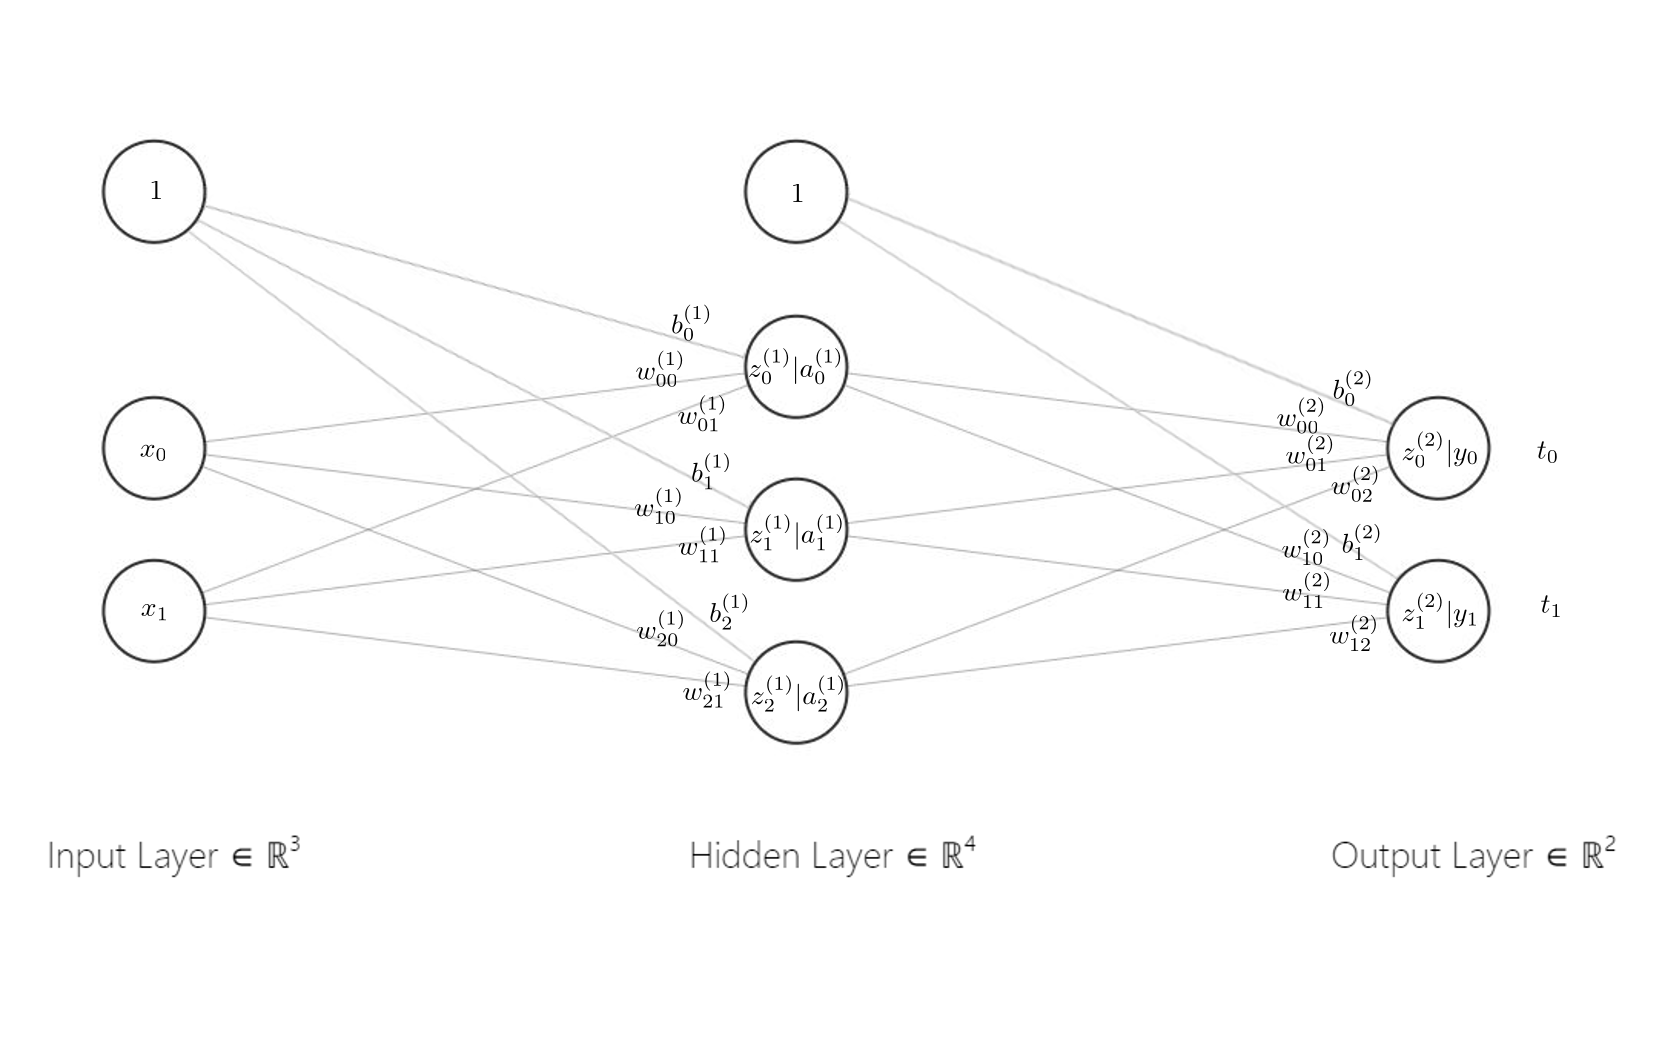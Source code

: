 <?xml version="1.0"?>
<!DOCTYPE ipe SYSTEM "ipe.dtd">
<ipe version="70218" creator="Ipe 7.2.23">
<info created="D:20221015205117" modified="D:20221015221228"/>
<bitmap id="1" width="1076" height="687" BitsPerComponent="8" ColorSpace="DeviceGray" Filter="FlateDecode" length="51395" encoding="base64">
eNrsvYd7ZVd5Lv6P3Ps8yS8OxsTT+7iBbUxykzghAUwCBlKpDmnEPyB5sGMHCBC4QEIzEEIL
BpIYl2nSSBp16Ug6vffe+zm7rXb3WmvvoyONNHOa2mi9Hk+RdM4+e69vfeur70eIgICAgICA
gICAgICAgICAgICAgICAgICAgICAgICAgICAgICAgICAgICAgICAgICAgICAgICAgICAgICA
gICAgICAgICAgICAgICAgICAgICAgICAgICAgICAgICAgICAgICAgICAgICAgICAgICAgICA
gICAgICAgICAgICAgICAgICAgICAgICAgICAgICAgICAgICAgICAgICAgICAgICAgICAgICA
gICAgICAgICAgICAgICAgICAgICAgICAgICAgICAgICAgICAgICAgICAgICAgICAgICAgICA
gICAgICAgICAgICAgICAgICAgICAgICAgICAgICAgICAgICAgICAgICAgICAgICAgICAgICA
gICAgICAgICAgICAgICAgICAgICAgICAgICAgICAgICAgICAgICAgICAgICAgICAgICAgICA
gICAgICAgICAgICAgICAgICAgICAgIDAnQoN6L8hhNk/+O8EQ/FcxAoJCGwFiAnSNNT5NxVP
CMRzESskILA1VC6HGoAQUdB/ACSei1ghAYHtILdkxE8vavJKTESxJp6LWCEBge2BNPq/qkHm
LQNh+YoVEhC4heVL42laLenzhDIVoklUOiXxZMQKCQhsDViyfPcvfufi+dMnTpw6e/6Rd3zy
Z14hj2KFBAS2QemVD91/4tyFsycfePxd73nHbzx077n7jr7u4WdeFU9GrJCAAPOLDe8YIKIQ
Mv2pi2eOnXvic+P+joQGXnvubeeOn77wxQAmEBGo/0dEmF6skMAhFkkIVSaZEra87/7jR97/
aln/53oUHrQISX7v/Rd/5eLHHfTLuuQiIovnJlZI4LBCgkzKCIn+3YPH7vtuQRe6VuOmMDwM
PXfh9Lnn2xJRagQ3icjsiRUSOLQSqYubLl/gq48dP/0NIsmbjFoFYIKhbvKS3NNnjz/+miwT
2KQCLCBWSOBQAutCp9uxiU+eu+u5GDeF6RHWdYwBhbYyKKRCcn9898nnAVH1/4S7LFZI4NCC
OsuvvO3u31vQpaxM9EMLaBB3JK6qcrElDUJq5Oqx4++1EbN+WUCskMBhhO4q//zxu/6qqnvA
ugUMSadV0pRY/USDcpMebO1q/M+PvG21JRFRdyhWSOCwWr6I4JeOve6r1AFWaNMkZj2Snc5q
FXeJri6y9ef/98PLpCUenFghgcN2diFagIyoEfvSibPf7OOV/3D6sStEZhUANfEcxQoJHJrT
i9muWD+uLp154Nsq7sNQ/tvzv79MaAEA0ITbLFZI4NCACiG1bwOPnPgc6t37pY0NHzn37jyl
ftG6LGQBsUICdzg0QJDuHtc/ePw5/WTq/TRq6HL4h+c+1SZtQkSgTayQwCFylzWiQSJ94dST
NdJfpbFMwo+e/j59NRCGr1ghgUPjLesnkG62zp67uEy5F3AfL1U08rOTj3n0M0zYvWKFBA4N
qDxiEvuLU99SSbUPrxdRgiiMnnvDMw1h94oVEjhUEokJ1iZe92SZtHA/ZxhiBYfp+09aiOie
FCskcIggU8P1t+9dLZOBouvfP//BtoiwiRUSOEzQMPn+sQ+12InWf0dT9cE3L/blYwuIFRI4
4ICA/P49U8wBHuTl3zzylBBIsUIChwiISIsXn5DxgDT3sHXfhRgQ55hYIYHDAqAR8Pf3/IC3
SOJB6CP/6qEXBNu1WCGBwyORBKi/fneKRdYw7P8wgmTy9LsEG5RYIYFDBGw58yTlp4UDFf60
iPrAfXlxjIkVEjg0qJN/Ofp9aLq7/YtWmzx9/EXxGMUKCRwayOTtJz2Nwc9ArP3szLOC3Fqs
kMDh8Za1N54pDVPyAy1veLd4jmKFBA4LVBI9/pt4cEYW+sILD4kqQ7FCAocHYyc/OhQhi0Ye
/l8e8RjFCgkcFuDvn/88HqKDCcjkAw+viOcoVkjgkEAjXz/7NYIGP8Yw0Z46+SPxIMUKCRwa
b/kLZ78zxOgcqBDyT+d/Lh7k/l8hLMrHBUaDZy78kAwxoU8i8LMnX26L57jfVwiJKYwCI/KW
P332B0Mk8rCqkH8+cUlwx+33FaqKLjWB0UAhXzr1wpBM9h8/8SIhQiT39Qr9MC0WSGA0kMm3
Tn95CIlsE6h99NFLg3I7COzSCr0oNIbAyPCzM88O1fWokPdevIKFytjXK/TAf2s3tcQKLSIw
oECtHP+jISXy0Xvcggx/f6/QyXl3sqpAoTMERgBYPvMQHjzEpiqwfvrBkhjtt79X6LGQz+2J
ZBpimQSGBiLgd0+EhqKynz3+gehWh5Y4x/bPCn2ojmuZkMcVbQKxLALDQv7omctDmAmA/Oup
L7XEY9zfK/QVqinkZmTNFSvLmKsirtZFHEqg/3Ps6xeeoewMCFHqyX6BSfP9F19S2k0he/t5
hcYN60INOz3RfItRizIgSH8Xz1igD2e5RUIn3qYSwBMffYfaVNK+97TvNas3mpU2uCPsr1Qa
sXBS9n6FOq/CSjbs8qXblIuYrQ5G+n/iKQv0Af0Ae+tRB7V8MRhk3Fbqp2eeDoOU3+1atWbx
eisVwgagLpRCKvd2hf6m+99aK7FgTxbanJWYYNGJItAnFPLtu57lfvNABHAfPvJiWf+jVSwE
psaCiSJvPeH6gnCLmmDhuezpCv0Ud9l/+n9SyO91xOpsCLSu3An9TegNgd7Q0k+u+IUHKopE
j53+O67l6C8/UubipuuFnM3icDmjCsEbfRR2lAmp3LsV2hDgoEpCLSUcy8GajJjWgBARYQsK
9CySkHzs7i/rJquq+879S+Tzp/6t24hQsonoytX5Yr7O4mz6CcYcE8SkEgqx3JsV2vjcMdEX
AiOl4rQE0lXV8COJMDUEepVIRGYfuT9POfEHSOilf+mhWJc0UvWhkfaqxe2xB1tskDnVF0Yc
VLgoe7RCm5QBjTLRL2mlkNsZqCgsFKpbHKJ2Q6AHaPTUUT5y+oUGrRrqv0L5ry/+y4aonBEF
1U3fsH1qPt6sMa4YFpunAgkFZ/5erNBWFXc0Y0LUWtq36qtIGiYAYgCEBylwW6iEjv9dO3HG
RTsg+wClf5LJy2fOVTeH8pkfor+zLCdmlpxeX45KPVExVADGin6cQWFu7O0KGR4KoglXqOQ9
Vk+k0IK6ulCBaDYUuB0wO7lqX7j7WQnphm/PQgkAtZQLf3DkRRpG23iAEaRqxpcq0YB3bspV
adM3xkD/clvfASLctqcr1KXd2VLIhbDH4Ug0dc0CjdCGeOwCt5BI1siQfduv/pgofZSAa6qk
v/aZs3+8nK3Cm95Tl0akH2P0eINtKW+dsLkDaY1nT2gLrC6qwtjYrRUq3kIHGCFqtZkP26zx
hsIC10jEnQRu6S0D5iRfOnNyVSXlfl7aJP9z4uJ0wOaO1bf0l3VzAxgWhZr0etam1/JIM6hw
EcCixXJ3VmjRlpSb2yqkTmUGqIadnmC+BXhtqHjuAtuBxdQ0DaPvvv7hKmn33D2Jdath6cKJ
H2ZknPK64/ImO8P8HQHITzLSrpU8ExORUKqGDecEiYDbbqxQPuXx5bdlLe/yRGAlGXB7Ei24
/h0BgS2MU1aNTI3Rj57+g3Tvr4NECr71ri9SL0STM+6V3Ja1F5hbupr5j4zb6VhbiymMeZ9a
GiKPsuMrBLCS9ke3nxHdpRpgOxd2OZM1XlYuoqEC2woXk42W9P6L71X66GZw/f69zwKlTXSN
IGmJaVtxqzQg2hy2UAqp8PKEtZSo8iuLs2w3VqgacSbUW0RMuoyTqt/pC6ZopZewMwS2c5dZ
Jk4/WRJPnP3TTM+Wr/s3jzxFhQrwOiMUtPqL2mYRZPUam5xjrKGmzarbG0GJAAWLLMqurFDZ
GWxvqSVuvlw5FXI7gyVFmBkCtwEg8Q/f87hDg6zFgUBAoxGmnYD41kYaIkg/gsrk6iO/9A9q
t/ChatDpSgMWp9gYqNgqCi+XkxHr9flYoyTTS+HbHoACw60QrvudGRn39GCRXIq57f4cTb6K
JRC4hdcMQfDTZ469TGSZNV0TRTH3PEIYwE4jGqwT8o0jZ74ak5QNb4BqaZuzhjtsLrewH1jh
sqZGJxddjrUcISq4OVaPePuUWJrBV6jaXTaK0u5Io9fHieS00xWMFYF47gLbok2Pq8wXzvzS
38ikRswTphOlZ94wVFVC4xDePz967uslr78ibVQEWPZNpcpGWBPDW9YU8mLyaiwVHr8aaEnN
m1o22YuF4zLMCumKuXuFGlF/Su45TtHORLw2r9AaAttC37RtTOT//q0TF79DBZLWFavACL9R
9wIpMtvUoPH1I0feOYOIFHHnENnkg2RsnlAJmebvrXY8ZaqjlQeQ5Bcn3MFwBhK8lWciQnED
rpCuTyDZkC/RCsFgrZcnyn4CK+30miVQaqni2QtsY/myKkD/X586/bafMJ6cbtmCGmBi1ALf
efTYhc/Ss4y0Mq7YBkuC+dbl4FpANuuCbiueGOsnI2nGPJ6VibWCooJuHYR4CYdQGgOv0OZG
WDVuT2k9PVRDbSRtLn+00N7cGCviowL03NL3rkSTn5ffef74O1/wUMOWCqamyAqr99Z/ohj9
8v3n7/sTu/5Xqh5Qxebe2P+AVUzUinMqzNpKUC/OheHBtGol1/hkIJFqmUYG1RnUT0fIuLxY
of5XCGwy3WDaFixpRi1XD3oDS4Wwz+lJdWkNjIjoZBOgx5gukJpCJGoC/+KJXz569omvhZnn
0Dnl2s4X3nP26MPvm1ZlIuvS1yRAluy2Kup2JhDLgSirNrr3Gc8OvG1BIUaq8TMph9M9NxeX
AexyTozgBxIrNMgK3WSstOKBcI0HnG77SDFTSY18wOpMr7soCIsqUYGOQKlEgjTSYH/61+89
deHik1/86WvzTq9tduw7z7/ngXuPnH/4Sxb6kzLjf9HVQx1HHRnYHYDgBJMg4XSGGkZhMr4d
PxftW4O6861/ALlaj92YsKcztc6nAqznTYRDB1yhzaYDBtWgI6mxmDW6vanBCMq1ksfqi+ar
RlcAEnTyAlugNP2Z3z1x9OzJUxzHTpy6+PbPrd7cWAYzrlhrYxkXLdsirZRvOaIYYdDbH2jU
JEGm8113WV32Jb+ENZqDAbJGOQJph72oGx1ghW5SGgQUPL52d4PardSUDv091UI05LJGq8D4
mrA0BLaWyvmf/PMn3//Ot7/3o5/4yn85anir9hCE635XDm5UGkjVvwCKaysVFQJ6VN2WxlJX
D3xAj6pQ/aGUMomVcUuilJcJL9VgzriKxdyvvldoiygFaodXUwqPGt3euOEcSqBdi1mtkZps
VOCwaJNYAYEu55nl7ZSO2MDtXQOQdybgJmMCUy0BIlPupEKQrg7UXvJ7iF+LR+4QkUOLdrfN
WeI5AwxZwB8IIuL+V2jzo9b/L3rCuquhGxq35ySgkWieBWvEHZ5IroZMiwUJD0VgAxRJ/1/r
UgVIrm8pgbhuC4GNiVXGOK5/J2Jz5WkpAVJ7CUiwd4AtTQWMm1I/R9MJ9/UJf7kmGX401E9S
KMzi/lZoi+eMcCvsDLWobQdvH9TgBwJlC60nQx5HrKIRIxcuprAJmJCYjQtprBwALpQAbi9S
9flwBZHu0Z9MoAAN0y8vFPQf0bSemqtZ9EOhP6rxjICuO3KWaafblUAsagcYoajIovS1QjcD
AgIrAU/VyLr29DgRDUdr7VLcvhZilV6A0ofyAn+hOAR4C5QpC1CTVJrth1tXEuv2reb1ZlRu
ryJTwjALgCI5NeduaSz10bPxbEwtN88wKRkOzF+2Fhr6+0CFlU2Lko1+VmjrR6wkViMqNTp6
LQ2lBqD+ynrS4fBHCxIPb2OqsoTOEGDioFFhAKqG1qVmewEsecOsGACaAYd1q1V2W0N505zt
zVmnV6YWBSvvoMenDOqOWVsonmjzqSnwsLN89bdCW62Z/qKa20crvFCPL0UaZOtCGtmoz+Fl
AWqqp0RCS6Ajf2avJDA6yLZ1TzSI6x5Xm0U3OsqiozRw3mP3lrkOQD1fH7JiULju8YCMz+Mc
n8ioTcopcdiDof2t0DZKQ4k6AmVAk1uwt2sigwJIqWf8Vl+2pbLqGYxFaFqgX+gHHgjOZSBz
K7bQC6XAagCb0bTebA1jP2wQRqneDI7PesKJMnsnltQVGAwsSg3LIVe0zYk3ensRy7ZQda5k
3HZfJFNnWS4olIZA3xJIQ6HWhMpNjZu/r5ZdEzGJ5WR7ky6zIwLf1O5aCfm9y9ddqqrQtIGo
EB3Cv9GfHCh43CVAgNpT4tQImRrE0LmI32kLU61B50SLdJZAv7YyJhV7qM27FLb6ibbFE5F4
HrYvr/3mLyu1amrm0looUYFmPGUb213gtu4NliLWqExQr3lT5qAYfEhqMx+yORMVygSIkNAa
Av2KoIbbfnsGoO1YPtWUd80r6T5Hz9OEbyWESszjcC2tlomGtvhBkQDsVScTWuEVqgDca90L
NwCxYTDCStDrj+UaqlDUAgP4JypBWUdQ0UVny6pEjNtZ73ISjGQAORXPWibjfHXClyzdNJIQ
8wiqUBy9PctG2B1tot6bSHB3m5pWTYZ8TncFYCL4TgT6lT3Kb+txSrx2cEvhUYtrKw0VjaBx
BFM2XYWQ5Jrd4XUkNlevMyUGIAJChnsAKAd9GdBLq2tHaXR5hKBRDFlWw2wMm1DTAv0BQqL5
lxuM8gJuPZNR8016ktKoZu7QKqZ6OhScecWWLTRuatHSxLnXo43YSriCzd4TW5t8PwSqQZcn
nKqoQmsI9Osx6DKXnIlLNOu6lfjRg0wOu9cSZBQ9qtgQXayS2tq8y+eLSutfZ2WoChCsUj1q
jUbAVRyivhY0s1Gfx1fURChJoK9NTMPvpOXytanJsbV7ov9ENb84nodwFNfDneytlEpEHeOz
2VYbrH+TVhzRP0T9wO0hh13RChjcTkByNWFb8eeboCcyWAGBjtKARPI7yvo2xdo2di0GJDMX
amujESza5kIDqxC05VZgYs4TiRs8XxB3Rk4LCe7BVCiGvAlGWTKwsdEI2N3+ZLmNhI8i0Ptp
Q/0TlFnxaQCB7dwCDHDNZo8UNDyqSk6oqsbFygG/xzIdbCsyJoC1wtK+FVFt3gu0vNedA8PQ
r2rNfNTn9SXb4mkL9K402O9Nt0ejeY1tLAldKkHO4/TURmXe0NiFpmsOqoOkei01P2YNJwr8
uMPMTaJDHoUg327xmhFHVB7uPdRywrfiStc18TgF+lIaqscqs+YpvO02R0X/nHfDYKWB7VnW
M4s5bagR3gjbfI4lew1pPEqqimqN3lD3uoeYn8ZqPDQpY1/1xMstoTYE+kLEllER3NbOBfrp
r9Vs10NS5ycQGoKcFgGMFUBYkyXPldRKGfu1mWAq3+Tf1k0R0dR2e0hBR6yJh9Aa9PdWJuTx
eKNlsNU3BQS2Qd4RaJHtT3fKGUxgZcWdaHa5GEP1nGFgNGgiPi8WEpy0WT12e4pVeHH2ciIM
jtvs+GLAnwZDvYn+LkolGbKvhStqN/ugUBoCt0Yr4KyQ7asLEaT7Wop57Y5KxzkZtnADdSTT
vGo7nwreuOwsVistUyVh0Q17ix1PcDvj8NSGWAduXAKlFlp1RAudyAZGWCgNgVtDia0maXXo
Ni6BBtgov3YpsJzCnbDE0GYAojTlgOkkXtmIAKmszjrC3rAirOTeTA3JZ80Np7zZ8wXlsNfn
jxZkUxv1OFhF4PACla0eGW9Xi0lDDyzbCrOLywWZd1SPpqUaM5O4m+FWS0dC1suz2WqZqRMh
tbeGGlsNN4cK/2BWFazViwnPqqekIFOV0BG84vELbI+21yXf6lSnuxpAooZXGQ8x8xvg0J4D
zeXeHLmQZck9vuR005ovDREgGthuZSWUvP60NOwy0JXUmhmbNZRvAiPUgQEUBf0Ct4AWsObx
LSoxmRDpf9ajbmu041EDNKy0GjT6N122nAh65ieCQJaNgcViibbzLFM+X04dzsvBnAO2mXB7
QvFyy7A/oAgoCdzSP8m4Qq1bJVHpUaRhAqqJFUueWq0IjSzEvvlNWPlArRqbuGwPxUtCbm+t
desJd6g1nHuCAaDxJNzMxXw2e1pGxnxpoa4FbiU5Fa+jSm7ZYIpkWoyFpIgl2FB0Z1plFeg7
IlPGmzaDHrdt3tbE2/F8HXqJppEmWPE583AYpUEDVJBNVVBbee+yK1VTzBnRwtgQuEVQI7qW
I7fk9KO5Dhr+LDtsoYxCQw07pjRMdYDrhezay9OhVE7erCAwREJpsN4hrESt0WGiGnQSLwCI
E4gqBb/DGy22IF9ykUAR2B6wsBa6TaycCpcKsJbzO101Iy8HdzBKSWd6QIKjVrd72ZLeVBbC
qzgOfaQO0SlIBbe/oA73NnQGCq/dV8vxoNsWbQBGioCxyKAIbIuG1Svd+uim8gmZWAXm7E0j
graDTFtswo+uOJrFTODyL1y5XGMD9RTTK4ddoFkbTyPmC+SBqUsHMg3QuhIGUim8shoqSXzG
ARDl/ALbWLmk6bTnb7OHEWf6wlrNvRxtMlsAgp37UPSCTEvp180vLrmd1mhnZ7ABkAQxwT7M
bjcrskCNpCOmGcbgYE8Dc5YEo7K/HHU4gumGxiczCQdFYBuZURMuf/vWleFMQGksAaet7mgZ
Eeby7txJxOcGQnYJNZuNLl9ezlXrnOGOZQlpYIOaO+oh9lJYBU3J7igj/g80oAqla6uZIYxG
Kuhx+WsawaLATmB7rYFLIXvxlocKzcFRJ0XfqO2Ex+FtEBaP3MENa3am0MH1mgoarqkVt8NT
514U98LZD8DDHdpARA07ssDo1xnYMGBT5A0/Ra4k7YuukqKrY6iJEi+BbURGis9mb6NYmF9A
VQeSc675BGHtKjt6ELExj+sXKMWSjqmZSL0u0UHTQIW6l6KoGB9eseYVMzDjCpU1Mzw86KOm
UW2zOwA3k/bVYLYsG96fsDYEtrIj8stJdBv5XP+lppft+Ta1huFOhxRoFQGmzDz6dWS1HZ+d
cfoDecM+orlf5sfgQ6s0aJqpEfXRgdA0xIGH4EbqLuaSUn6vL1BQsRE7EVtE4GYbt7wakXrP
hTQjrmCOTRPd8UAkywVCgAxPqBENBJdmvA1VhgQpvJ2OqDtYM7LfV06/d63oczEOLzxoTMPo
IehSDlIx6VuxJCROpyaKvAS28ANqPl/h1nboBo+5EnY7gm3G3Lez8sRDdOzKUKUbQ240s2vj
lmA0yaoTKP0XjZUe1qINGnTASmIt3Ca8vnM4MeiKcUh5z6ItXFSwMDUEtoYUcUVBz5YG1irx
pWXKNQzRjnu8jBdQo8VlGmd6IDDhdrvmVwuY1hGoGmuMObSOJb31iseTZwGIUapwVAi6nf6s
LEKhAltuSwIKLnejn9covgVfQcYjota4TVyjw9RvXqtZLfjGx91RPjVFbWnkkMZDGUESbodd
oSLLfoxyNWAzG3KteOrMghG2hsBGydPt/qbPWu1LogpeZ7AAduPj0bCGblOw/QEhNtkGczaH
Z3UlAYjZl3koYxo8nFOLeqItZmmM8jFgpRJeWIiU26IwVGDLwEF0KYX70xpht429ZBfOeFqN
QWOeqLuyWSqVoovXVuKZCjKm0h/CpeOPX8l73HS2Kxq17qwFrc5QtiW0hsBNWxIgmLJElb5e
pZT9N5x1SDDcnd1h1BDgrlMWwLprbtW2aq8TIh/OmmfM5uQROe5kkeGhuZE2aSRSTwbdDk8e
iF0isNHGBfr5VHUEq31uuurqSrSG0G6EIfG2+eBSPOe8NpXWqopRqnC4dIZRfAVzdk9RpZ3H
cLSRaSSX484lR1YSxobABk+DFna2Qt64avrJvcmdmnY74w24Ozk5vF3uT8YoOjHrdbjyneNx
yzPzzlUb1NRohDzRKvPSRn2vWM7YLb5UWRWxUIGu04Qa/2re6WobBm9Pm0yXVinjdflau5fI
v9mMoHR1mu56x2KeuUlvU5a2M+F34tNovD2dZhe4V1CPOJz+RB3TTLT+VOmhDyEB6i4oDVAI
usItuhAjtbU4OU864PO4wpLYKQKbZEPyOxpmXWBPgkfNk7RjLiLtbbaTtazJUqtiubYa8CaV
myKzmCVdRn9hXRfIhOiKFhC89pW//oMHTp574MLJC6fu/4NPfs9BUz0KZc6TmO2GdywogHm8
B0kZp6vKOoBHq5LYGLZaJmBZDm2aLy8sj0MNFjHQAqtF0w3oSWnQAe9KfMaakfd2rBGf+KMR
LR6KOG5YS3DzKFjGnjviWYMKIIpEqGuWf/kDJ+85f/rkqQd+653vftdvP3jm/Lnjp9/44Smi
Eco4AhpwR/dXp6uvHbKnFVZuN8p354U4GFRcs9ZkuUttsK55oTcOs9LAAGnR1ZRs8EH1LgxK
0ObL7bGtQdWX1lIJqkk179RCMJpodJsZjFAUEjLSCqW2RoeuE+ezF+89efG9X7rhbxvzFmrO
lz77xImLdz/6hYT+I1Xm/RGwg0tnmoVayhWpj7pghVMisEiry+Hxx6rmSqOhOvEF7gStQasg
Cq5Q1WhBwz0KLESgFHZ6EurefnrWtg/Z8Gh96/g8izfi+ifjrosx12O0VMQ10gRE8/7ZyXvP
f/DlItZYbgEDOmdS/5uc/p8njxw5+nywyU7knSay6ZTJRgPp9ujbcIxUtlLORFy2QBl2qSsi
Jiodaq2hQtIOu1OsQKjnFhTq1YBSdG2tsHFj7PoJxE49rrlwo9yIzF53JNNVU6WYDfyj46HS
LTLr35++99GvJo2rm2w1GttiVRL+l1Ove/TTFYkQuGslDkou6E2qI49KmxYFUutJ63KoLMPO
wzzsDEiHHEAXBSVlDar9NFhT01jfFQ33DV9R2UudwT60pBBEoxlUM9S8Kw7HmlcyJtwze0O3
pjQjvTwsmuSFc7/2ph+3VMM34tcgKr08YzaVlPLnjpx9/FUWLW3t1kNoJVZ9MtmJSINhUTTD
a7ZAPCcbNhxBmqjeOMxKA0CMajZnnbPM9m5r0J+sWe2RjtYwfODdd7BoyE4D5rFYSaZWri8l
SuagQbqp6WRYNAIS8+xfnzj39waDBd01iJkZNG0BaFBI1xL6Nfx/+Wv3PZ/n2ZNdAiza7Hll
Bx4/D4dCAmupkNfhYVqDiglgmWZBt3FY3RNGAepnFLW4d1eVlmBCArIBj7egrfssexIgQ5Rv
A2D+p+4owEZgweJ2uU2eEMp4CckwZQwKzdGQ2d/51Sde6cHnePnomT/zEBrWoOaPthuPQA67
oo1bjeUdXDxYrwHBSj3jXXFm28DQJUxaoNAah1NpUNGGEWdapoM9+xECKkvtcmTF1ZWx2Bsh
oilgKs2wM22+no6FZ2Z8xapESUUJmwynDphg0Fh9tvrS6eOfiBNYuu3PS+73veHti0TWTQ2s
7NYTKIf8GWn0D5/6obTXgIY35KzT4orlW5yrnLYeQxHZOJw6Q3dONAiSTn8ZaQD3ztaL9Nfp
+1SrWBfjDWDoHypGeyRHpvxiHvSEspZbnbH5QnFofhdgPoqh33iBfpNE/dGbfvWFGq0E7cFw
gB//pTddpvEPouza7ctZf6C4Exob87gnfWspE/K4fakm5lzxEAidcTjBx8CTesiRRcyB7cM/
0dgGii7aU3VzVjPYM9IWyMalID4bhRVxEyUVCbmu2csy46BCg05D1w2pn5w/9WM6/hrcvu6i
qpsYn7774Un+dMlubSvUCK3R/PcOGBuITYugISFQTYcc9igtWtPdLj7XV+BQuic0EKGlbTHQ
XySU6RhAKfg8nliDaw2s7ZmTqx+IBplYF19mWy67Jue9kXR13bLq832LRFs5eu7bEq0aV3t5
cUslnz35604iN2kRzK4to5q0eCs7keRlSoOGPpn9Vg6vroYLTY0Pv0EIi9rQw6g0GH0LKiy5
Ze7B9uzXUK2hezSonvEuh1V+rmpoH1X9cHHOuhw2y/WkrNC0K1LVvvaxbl4kzz7wOX3zgxbo
5RxntaCfvPdP0uzFu/ksSn5vqr0zO5imrY3TBJTCbqc/Vla5sWk4LgKHyz2hSkNfeNVlL+O+
up70Y1RlQ5OwWlixFdqIs1buZTydxes6Umz+KefasRtTjnCCVUKzaSm9fkbdHXny3DOIByeQ
cttnAxkDMvyzX/1stUe7ZHT3Lud8wfzOFOgiziLNS4Yb6YjH4clIXJtoUNSUHz7nhPBpBDDk
yFM2zn7GhTNjg/5807ngzrSwyZiD9/B2MNMJePPpX/PbHfYVV5tXafb8AdG/HnlXnag0D9Lu
4cc1olb0HZZ65PyLLVbdtasL2Y57QzWyA2lXzplAK11Y479UTbmW7Mm6gtmopcM7eubQKg1s
jBwHKWewQZk4+5lMwAYW0WBY2+f2FRQ21gDvdXTsJvI/ZnvASiK/OL4WTRe13rfhpUePOnD/
e//KkYdiQN3129aKfmta2ymdjXlZPvurlHKuuKM5lnzVgNAZh1Bt8JKsip/nT/rcn3xPgkrc
upKF3Pvdp+YqJlLU7nDaPfntAzfr8o9VjfzRXf81SNq0/q+/9LekDdBuLyNRk6uh5k4GiDom
nJQJet3eeA3y1huhNQ6lj6IfxYm1BN6QeujJ1qD5FjrFSIot+SjXMMU+TN+bsx2zIf/V6WC+
2NrKSelUtLJmlR8de7dCBultT549u4T2go8X5+2urLJDhgbujhNhqZIN22zhKiujFzGNQ6kx
6PbPW2JGN1I/oqQ7NLxVury6HCnJtF4C7XVAHW/th9E/dK88tbbmdvtTN7thmtYZzKQR7TeO
ryraAP0jCvzusffuRQuOfoOtuDtS3bFrb0ivIqUcWlsL5BoSJiKocSgdFIraiq8JUd87HgCj
ODvrcIXKiE5K3J8i1MnrNDMx39ovbOVGc+MHRQb/how18p9n/5De2SCGN3jkvhWi7cHt0TUM
u8KNnX5+5n0W/XaHJ5hq8449gcMIJeijA/76UxqsvIv7I6AQXHPVmfDuz5OnE6AFDVCzTlu9
nnh7o3XCikx0XYHeenwGa2QQnaGQ7931MbJH/hmW8x5bfrcurtZSYb/VlQGbB88LHBqAhC+l
9suugljDOeMJxHLFNRuRad/0/uW874x2BNlI0DYzm2q1NW5lGMRlNOU8d+pxoqkDdY60QOv8
+cDeeWVafC0q79YFoVzPOJc8hbaKTSJigUOmNAoeZxb2yflvlJDy4gycX3QU6hKBYB8rDUoP
wawpudrwzSx4Q9GaGZ6h3ZwaqX7izHegQjVG31lT/QX1z73+3/dQIcKszVvctWwvhq346po/
mmsRQoTSOIxoRxeTg9FOmK9Q3Mv+RIUguI+VBsI8L8z+VQ753KtLHomTXrDKr9wDZ0s0/AkH
cU1ksnjyHcR49a47+vTeWmFfrL57jx81smGv0xWvCoVxOIEKy1kyiNJYP2LUiN8RN8YD7k8x
YrwxtEqJm0OwnknPjFvjCaMAu2w9/aSCBpuMSlVO9rE3R9BGTbq7VpRWjHjjrc2V9DsIpZLy
W63hsiY20KFEccnXGM5K0Grp5ekkIPvWWjWbYxDrp0BsMEkr5HA7re6K/lXf137tmzxUM8CH
p2rnqdP/zd9/D0KhfGaDmve4yqYu341Zu0CuRFbXIqWmUBuHES2fOw+G3OwoNRsoNvDB4I/E
Gmsqw41iPHhlKpVx/skbrAOfzyoG5D+O/iP7+56Ut3EGRtIKrKYYSRnajYwGXWmlHHZ5fNF8
W2yhwweY8CTBsDZt0bLqySpk/+fgWNcNpVUmjNQr7bhiffBcffDBSppKXMef2EO3jDIVUFLS
pD1U4yPld3wJmGaCQK5mIt41V04Ve+jwKY2S11oe+l1qYWegQg4KpxMvm6ch0KD32O8Z26z/
D6/RsGf74jkV7U08w4xpUO+y6vdn+DwDtPNag7c7QrmRc6/4i21tU72cYPa649H2z2WGXGbK
CReaWyoDfHCKi9lu02bu/ei6CdKvumVm+uPHkzJLmuzZVkFAg0hKBwJ5ZjGaXGY77qHov7VT
DlsgUWjCDQpZpGHvfKQWUkP6FfprtbZ3Nt3UDhCnE6WE+MWR54aobMSQwPddcDQYecfeHa8Q
0LO9nXL62rzyBOx83hdjjdpXuJUI+N3O8IY2WwiF2rjTgTOWkDy8hQATM7ZoRdv30mIehEDf
Yd84+63BPy8gKsGfPPELVpqhkr2L51CiVGrrudbygM+J2nEFpl9O0ahDh6VKJmCxp5vAzLib
/pLAnawzSMPtrsAhmSCokCTcrsjOjAncoTv/yon/GMZQgQT94/HLzMYwchZ4T9x5xEa9Ey1u
j9ECNWOo9w4/O8reRcfN6IZNyblkjxaaqHNpRh8pjI07GmrMkxuFQatl3XNueX/fq6YBOqUF
Q1WW/+X4fw+lMgj8/PEf8aFjGzz93Vf7/COVPB5arUY37i58Dgigwaggl4IOVyBdV4k5GRgh
MbzxDrc0YM7hkYauywIAyVXrbFbGB+KmCfnq0Z8NvmOIbpzDLx7/T7SJ3WqvXC7qXsopX6Sx
W5+F2RRQY/oJ1lMBp8NfkjmlGzbYRQXuWOjLXnMtF4fuV6Qv1yIzrmx9X4fBKIEQHdGKv3bv
d4fSGQg+d/IKTSAoNKYAjdqPvbknXuBFGhFrlB33u7JldQNL0RhLAkGtUtRq8eRZ8pULEhZ8
gHc2YHguM3T1MSWuJpLP4Uvu28rirrC+9J2TXxxiu1AOor84PaFB02zZY1ODNfcTWLA5q2x2
4u6MvGOE1PxKqBGzWf3xYpsV21KqBQxEucYdrTSSS7GhdzpmVHqtpH0uus8NDaJppZ9c+Nth
rDP9/3ecnS4XaNZV0/Y+V4A0Fgxt+21JmcZFd0eFYZanMWzUeszv9fhSbHojJSqhvYGicf6O
DWogXLb5hnYq2MA+AqT89Ex5fxLBgVYx5rWtXHt1Zu7fL/7p4HfLzta3nL9uu3Tj+ozTX6jQ
43Vvi2FpjlP/AFrGwYg18O5YGnzcqzG/AsmlVMDpTNQZUzmdpaPLgxgWfacqDUKaAXceDi9C
TFQ171SoJOGd+JimkjMSmxBwCxjB9flq63vXPOWw1ixQXfHa1aklVziVo35Y7IGHaQuKRtRB
eD3bhJSPv5leWCrF/Ja561fG5uz+ZIGNRwRddFaI5xfMLQxVk8SY3QPedF/D2U8829uO+WJN
mvLcHbWNkRH05PcnFfxWe6TQ0hgPAUBI1GvcwUpDTblCI+k7okZybtkWKHSEdlSVC1QCdS0B
DBfe4BaEqmkfqWrXAB+2g5Ry3LO2dGVsetkZjKcU+n26qXXvH7z5bJrNaYb9zyqgL0Dzp/60
SzGhdiEWcCxPXrk26wimirTtE6my1k3/jwDvTwEy7IRM8bquGz5wifk4GlAKOJIa3rW6XGxG
dPgyawW/zRVMlmTEVTkSedc7VmtgUHat1UbwPlxyy2G7tdaxm0czVscsWDKlUKMFF3SXcCKL
dR2lNYuJgNP28qXrC/ZgIiPL6oaAHPvBD524pm9+NMgnY4Njv3r632iukRESszeHGkRQbeZj
AfvCtVcuz/szpTrN0KgtjDQjWqqpGjaLzYECDRuJjC6Gyt5Fy9gCrVEZMD0/kU5VBqgmQj6v
Py0hxlaOgFAad6rO0GUtMD8SPmu2k6RqaMrWwF0iNSrZ5E4JrylC6zlO2gPSLiUDTuvlsRtL
jkAspZskEBpuDIYaNUPYy/RX1MmLx5/R/RI40GQjpGub9x5fNF0L3YJQVNTRBSp9TzXnsSxO
XfrF5YVAtsjigooxYACqBCltGW64LTzKzUtw2WHL6Z9o10pT2Q2Yx4V+i+1y2mHxZVpscdjE
ThHWuEOVBkosx0fhn2BOOCw7ljJtyAbtoJEw8+guMoNh73Lbn3J8yuVk0O24fG1q0eaLxBVF
MdQDv6K2uXgCEokkT/2Gyrb5AOEMALTK6Yttw+IxgyYyazQlGwOQcj5gn5+89PKVBX+6UK5L
YF3FAeqnyOpod5PppsUdsQrcRUIgvMkFRc2Ec82TrMpsVKdoQ7lTtYa+6Lm1QB2NQgFxporo
jD1a5Y4DHoiud+NW7/5kWJX0/d7IRb3OS1fGZyyuYEw3JDb8CDRgqpvOJ6OGO3jrsVW+vfr+
HCom4PLrPsj0le4XIUVbJ+LAmtTkwQtFpiENGazrDsvC9NTsqi9SbgD2kx37aF3Rjm4xK0F/
sr3LLGIbKwNbaZfNFU5xAlFhaNyhoNsp4MuCTYfWgFYLVPTdkPHZPKrhtcMha0C4N6KpGErV
bNTvvj4+Pjlv9UW2KGHCWxW2dr6i32A98/ljn4RkoBIC/Wq1D576abFrcCo2HKCNcRPj+zKn
FUSKqkrVdMA5PXH1yuRqKFNpqMbkdbIhHjOa/dtO+z1FvKvlmHhTCWo7H3Y5rcGGiGjcwe6J
fuZJaW9E27zJBtrfCGsQY6novOGTMRvDpA47Rgm0i3Gv/cbUxNSiM5ppSsDwPRAPwbFCASN+
wSZRc++E9mGaOoT/QDswPzN+6kyVaAMFNBQSPvKo+9pqtE3Hw3YUlJHH0dg1jGsi/nk6UxN4
hhWr1aTXNndjfHzGGko32jvDI9COr/mUXReijQtWLQUX1yJFiVd6CWOjf2gsTYc2TuCG+0hp
IA3Bmtta5/I9nCQjje0QjKpra2UF0WMXwfXJ7BCoxl43IwDdx7bJu2fUNbSLMa9jckK3K+zh
VIsb/LcVwHVfiOsRYIw4j/tesecJ+MSJfwdSP74JVNhnpCOvnzn5OaJkLNcslU5ABDFzCvR1
piK5kgq6Z25MTs5ZA/F6S0Ede4rVUm5U2vBWnDZb2UugZF0tgL2ubC/5Vm3+dJ2mf4dTGsBc
SqzRGlNzOQmPbN+ZDS5003QmkxvPYLDA/Q6GNPQjTwssF9EWpmbf7waNhZR9M85kk7Az1iCG
MXu4qRQpsHMGc1vBLIhCUKkkPGtjY2OT8zZ/tN5oMytfBb3OVWFDTgg9xTslTlXb5ZUUI0K9
fv952p1Z70tsJTYi2nr2fLJCP0n4+mUv7Bg3mopN0e4tPkPNL00hSKnn40Hv+Nj45NyaNyQr
6ibNg7fxtbpUyNZ6AYatoRbZa0aLdsLt9ERyEh6WZISxc5hBGtZHy5nJ2JfBnagz+IkGOIsD
FzOwzzp5MLcf45YUHNo9YSembqlDfSepYacrqe8RthkkHjTEElcWNI0vtZifARUjZqjVkh7r
zNTE5LwjkmlJKsTrhgXqOdqywVKCShtpsemJgEKLwFTdZnjqns8TqUmkfrwSxFyTj5z4DF9K
Qpr2S7akyswCejeapPbxdDaoI/0TgWY+5nddvnqdxnSjNPsDu36oE9Olew+ykfbQ5LHYzpaA
JZ8zre7qRG68xV22syGXxZWT4DDHEN8rKtOBQPd7uR0JDWm6U30TuUXL4wyFiLl44X3VB8o6
uzFMWoLtbrN+YBVEfyHdOkCVpG0uQanodCkH9CpAJbw1krSNJ0DXXsv7Vmcnr16eXI3kmm39
xFUV2agTV9lG6cO+NWKL+uNGiqxfI++YWspy6WI51uWHT3v0v/esMxChHwVq5CcPv6ko88NN
1XVdwjq9mud3oMJ+HxBi+WO2sXjumKoerZoKuuyXr00tWL2hmEwfg6YfL8bGV/tqitMy3oi0
59xZWFPTayv+bF2GQ+xvfgho5kNGCttCbAC5pt3Bk5qQxoL/xrqD/WZRsTGngDT93hJnaRtO
aRh6g+5ROWPxSvqmB5oGWD2kUVtNV1wuJ7z2G+OXXh1b8ifzDR7DUMxno+uXm4z1Hg88mg1l
MiZ5rq8FK2xTslQn7Rn5x3v+ji1Hz5DYGHn1na//T/3NVSPVoSmgGZydCbWZ8tFgn8/HUNUQ
d3w1ZNreWC4nAw7rlbEby45gPGWUqBmRHgAUlUcWb3eRZngptB82lJLSXZRwoTWEyEOVJaGg
Arq+RLAK71RtoZqnSC3p84QyFd2QpfpD2m+fk1ZBEynmSUIW0hiWmJaHbGisqm6fDpZkoiFA
S4pV7oN4bYsz41cnFt2RFkteIhUDqWnYHpqidkUysRkf7TmoZ5QFAN0n8TD+OSMw2pLpB4q/
/f/7sdI7bzgt/9QllDx39n2kYcY3DFdEzVvH3ckWnUbf99MyK9upMcH8G7ixFh6DVimp2x0v
X5pYcAST2bYkdz0Vxo11mxXILTr3dvKZ4SXK+ajH6Y7VBku+mvfMdGU76bH50nUaQaLy1a5L
d2hSBpYs3/2L37l4/vSJE6fOnn/kHZ/8mVfajx+TCr5acNkZBT4GQyoNTj7H+qabboevSPda
MxfxLk1fuzS+5E8Vq4yqhbCarK7m1SZPFOoGBws8GoJG90jPjhbb1lX35GJuQ4KEKiTYItr0
0bOOau+PhTaoEPDz4yeyEgRNahOzzd1kjIZQDq7Mupr9Folho4uG61DCszPm3uiqUWPl14pu
jq0tX+G18Ukz3NGDBm267Dl5T9vFzHRZPe1fWQ1XlIHUhqpCKNenf/Tx3z139Pjps2dOnnn4
PZ/6uqdw53olpVc+dP+JcxfOnnzg8Xe95x2/8dC95+47+rqHn3l1H/pPLIMhBaw1ttc1NDSJ
F+I9nFojF1pbmp0Ym1xyhXIVhe0R1DXPjBWDITaxCzIfjldvQl7+vWF34B50HyEN/9yUt8n/
jliuGzNjQdYlEJEvnXm41Me9UQVvOX3upRbjDsasOoMdc8Y52nCNTUR6fj94cykas1I2UAXi
LXImSColfPbVK9cm5q2BVP62OgOzYvJQZY8teLMbpeBctkeytR6r5tfvjb6g+OpTF0+fOnHy
3Jsef+IPn3j8oeP3nrx48i0fe7XMVvQOiFwY8Qvd9NQ3x/SnLp45du6Jz437Ozok8Npzbzt3
/PSFLwYwTSDRxmyyPxIp/PDTgit5ujWMogNTNk2BhnjjouKuRgtjh3Mh0f+llGK++Wnqg7hC
kaUI46ihjHR4pJoOok6sAzMhyi9ct29/Cimk8fQb/rxKX6CwX7eyMfRf+hti/2/92req1JaQ
tnpqBJdtV11ZyB5Od7PnjgC0igm/Y+21y2Mzq/5kTutOs3S1hbEDgNSjvkSbJbPXB56xLPEu
ahLzwtWg2+2PF1qoJ1HEdHEkfYegtY+dP3H22J/902vhFuIL3XL/9PPvPH3izMXn4zxIta4/
D6YOQRCyQh8iYcv77j9+5P1UHXY1RYEWIcnvvf/ir1z8uINP5NKt8P1xq6xHEauRlUibcvOb
JDf0xNdIp6TPbPLuPhGgUQvNZRZU4r61+bHXrszYg8WqpCsJqGqlxalYVcUahKOvbcadQxrJ
vrHJGNo+XoFoNdCTR5+CGnUzFKaxt6zIpEkXSguikmbxzac+k9dt/S172+hDQlI1vDzllJn9
YT41RgawM9Fugyck4bOtvHp1yuKJ5UrrNCKYMY6Yx3TebU1pnSm1e1MZZH6wRi7icniSrd5O
yAar6Ln+ift+7cEPv8LS8ogGfQwRg5XvPfmWXz3+KYf+b5rNpfm1AxsUldg0T11LRv/uwWP3
fbegi1mrcdNSwdBzF06fe74tEaVGcJPsk5wR8w9QxekvYZOc3lhvxQjamf+mNUi8wxNqhsIg
SiUVts5e+q+XJmyhbKlFp3xRE8o8BdLLjlCdWzCjs6uo7doJADSDS5dcym3SCvpaxN/5+j8s
6p+EbyYMDXqNTdYxpsJdI5L318/9KQ1ZaFv8GN+J7I+a/fJ41Lg2aiAy8m4Sw/XiO1DRjCuA
Zi7sWJ6jfGSOYCLTYfYxa9mVpC2gm0ey0s0WBvdoe6mVtHPWkWtvkWjalCOTadkLcf7/F+99
5IsRlvDqaGMjzwRR6PkL97zpH5qyOXDmwPbESbwvC3z1seOnv0EkedN90DgQ92BzT589/vhr
skxgkyj75MNjPqOrEfXmMOdG2Ghm63eGNaXbKWV58noq5F4ee/mVSWswXmCZIkNCEaD94jRJ
Rs84Kelfc9dpYmSUhgZPO+ifLbU07dJ9EkW5ZdxDV2ISaf7p+YdvMEVtqEBw85Pghx1Blx8+
/WFagQa2rFvBvNaIv1HFetmdh6hZJzvaXGr261Less7XtFYxrvssV8amLa5wKmt6LLraqNit
eaMKBOzh2WQcHWraphtG+aa29be7fHyNfOv+u+//Zov7nDyAitloBJq814+zLGl96eiJt4zT
ZmcemT6YvOfUTdZ1ZOKT5+56LkaMfbOhxhWwSkiFVEjuj+8++TydA6qS/XKvmBeFKlmnW+ER
P2z2WFF+WHNBlXZTpT5IxOVbvf7yy+Mr3nCmaSw1NRJZuatiLDPqRDJho+Rfyernu4JG5Z8w
Nk5NBWXv7GJcRmpHsLZDlba1y8mn3njq50xpKNLWKkZXjG39dNO+dvGuTzGXg9aybmd38/JE
pMmSa3kxyAIfmJUT7NhhoHXsCbMnTl85TVWhUs9HPbaVq9dnVzzRdJ7uRSVsjzVMQi0I9yiT
0onqgmLI7XQnG90nx6ZGG/p3qfWRY2f/Oas/wba0QUUbh69Eh6wA+98cP/osr35Cu1r5Olrr
UReZV9529+8t6PdQpucwLXnt6ISqaohog9q9V48df6+NDMLnsIOHmEaLuho+e8Ooi+BbCBoK
UDdE1EYh7V+beIXaFZFU1fzwjEfLLOwwfRja5kqLkcx3l1KzCzkZ4ZEtL2gpRE2uzXgrXA9B
9ZYNo4quNPRDizQ/e/auZ2p0T6MtY9CQCWDb8oETJ38EuOuIt3ZONhCS6V5pavXGcoola8gO
kM5AXuJlmA26m7dF/oR+Q2lX0kGHZeHStekVbzwfoiTDe1sYagRiESvayQbWVrzl9dwrXC9z
5aPZAHGfO/eb42Yuuk0rZ82OJJrVq7L4Ev32T86cep+fJdgPbvu9LjY/f/yuv6rqgmYI2SbC
KEDz+k16drWr8T8/8rbVlrSfem0omRRN1PmtZV5WbnrmWKmko+6VyUuvTSw5wuk6JJ09ZC45
hoYrDU2TnbV9ItI1ExmEZnmzxkhsK/20aVonVxOsAWGdm3x7G7xO2vy7P3vrsfu/S2i32lZl
nIB+6sa3z574nUlC+Xp4hA0rW/pzumnFy0n4SrdjlolIUdGPvh2MDBhFxR16EACNyaldeoGy
gKv1bNC+NPfqlRsWXXdUVG0vp79ByCp26LpVExZLpCwZsXPmr3dScvRHfnjysQ8VmIGuoU5o
CGpGoBObDYi6ke750PGHaVUR3W4HUmvQooSXjr3uq0Yij82JIV3nUxebBHPZ6s//74eXGYnU
/rkDwOqx1MhaSmFBDbWWjbtXb1y9emPFFc3UQUc34K5eU8wp+k2JNcui16MD67LcCllt3uZo
2ntB4Np4SOs659nMlVtpdEY6rhGZRP/u5NnfmSgQw9i4KVTa+I+33HPms5Ag3Sxp87Y6davw
iHF+c3XFr621V2bnQ8CI3e10jMBsHWV+ilHb0VXLxZ0XJbYctC3OXr0+t+ZL5Mt7Fi9bj2U2
/JZVX7KsmM/OqHNT2ayDnz5w/P+CjjAZh49p60I+VRqwfaUR6el7L9iqB6/Jld4DpHKlkpdO
nP1mH6/8h9OPXdElGLAg/c6sE+q4GGbpADKlqctg7fSlI67cUdbuT/hsM1evTC7Z49nq6CKX
sJj2WnKDKA2jNZiGWjTqBzgmXDWDRbBPXaP/35z68F33vPVbCV6GyVIooGM8LT/720fPfXx6
cEMgZZlYTBnBUd2tQYa7gsheUPnTgzw3b60jIFfTfuvCzOWxmTV/qlTbJCmw+8+NcZsN4QY0
xCfhq8iIH3MBpytcUdgQOMNxwSxp/OK5418jPc6hQaT2jSP3L0A8yAyKPT2djQYLSC6deeDb
fXBTIfK3539/mVWjsGk9o9Zl650bvAcfaQqNzmlGMZBxToK2QWjBfqSejvit05cvXV+0RVIV
haZ5IOr4HiMJ4TUTkysq7r2+i9qnqmba4cwnaTturETqMhnQzaFXziz9yYO/cvZDPwzAdd2p
azK0/OX/85azZz50Aw61NWpBy7Q336nZo+F+1HXc7rLO0EXMZc/Ihs8CFao75qdZvCNRqJgf
Da1XfkHaWdhtz5iVYiOxj7ieh7W4fW4loyBkmEY0FoPB2BtP/1hiM3Jve/ww9R9+4cibXaQN
VHKgQNUEFbHAIyc+h3rXdzQk/JFz785TY36bAoDhjnRDOpkXy+Zpbtz7uKtmGdQy0bD9xquv
XF/1xTJV6l2lXfp2ApwmYqTOIiSa40as0vu5wEMqHaGAwWtXXM1NarE/uWVjR8D00298w73n
3vThZ78/seaw2yyXv/fpd585+sCDj/6Dj8D2ELqaxvratVWLLU6tmPaGO0W7fh6yZ6Qm3P6s
YsgDJ3QBlK3UujgzPrVgCyS5z4Lgeo+5pvHO2rakGAxrDCOQU4OFCWsV67Q9XZMBDXWwcAdI
PvL6r7Lzs9nLfVEDrv7s0Xc10UEr6tI/OdKXo/7B488R1Ie90NCX5w/PfarNXN/Ri1IXP6W5
Vow2DGgqY4biHZ/ZSMg29erL48tud5R2KChNhccIQNVhbQJWfjfiJJ0uG3mHy5NSe2OhM9g3
ASewSFgvUweWnldQG0hSZB4JoAm6+uznfu/YufPnzpw6efrs2bvvOXf2zDv/ebpOKMn5wN2E
nfpxObI4tcZGyLCgMGK1OXvC7cjKrtOeQLNbHkyWtHa9mPDbluZfuzZjDeUastY1nm6T4h59
QKbktnkDqSagrZGYyMUPnvtHRLReQ5qIdjuiD5z+G6NW5wAFNDQaf5e+cOrJWp9l7zIJP3r6
+/TVO2JbGe6zUVtlcNJw51orxrmusLi9Mcovj9Tuc5iWekLFt1bF6wGQkWozKR2yuRo9FfDR
wKvEd3DBOu9IGA1snXrpgc7dTqxWLY/95PN/9UfvfvK9Tz3zby8uVcxvDqnDocIm2FaDlpl4
jtks6qbMxi5HIHXdXw9a04Cmm9VupdCZNAukcsy5MHH1xqzFFc6Ua9yq4BNmeKS3H1qCHmSA
F8QVowGXRxdBanjkv3T+HczKUHvZSDweCkni4oX/auyb4sgeZRDQjz977uIyZcfo55nqR/rP
Tj7m2SktuaEtlDMptsu5pGf2tZevLTpCibLM68R155WxsOnOrm6DUG4cY7pQaK2kKohXEuIR
fzCp4Jnxwl78Ht751tIi09OBhiptDnYMouUBmwPLLRfjIiqtWZYRc5Nb0lCVZ0Z/LqTMhXJx
acWVbG62QXb/YKOcadlVH5/SCJFRF4rXWdPN+Gy9nAm7LLNTkzMWd6zYkDfI0kj7VjAncFVK
IYfFU9Bwbe7EA/M8+NmLCakaBcfgpXPnUwcrngFYJ2fsL059S6VVQz3vfkQ5ozB67g3PNHYk
6GuUTbC+MihVC2Hn3NXL1xeszlBe3xJmXLRj4HSHx5mdQQMekZVIFcCd4daHSsU2k+xhoDxV
d2rG/bJu9fD6CsR9CzwYw3Z3PpYOYqb1GHzwqcwuNizFiRFRBJJhJJG6f2nRU1AYgf/eVUgw
W6HmdBVYnQZidEGme9K1iYFm/qVZzYYdC5Nj4zeWnNF8Q9K0HaiKxzz6qaSWl+Ml70ce/ipP
QPZkd0PjFyJ/ef9fkgOmM2iaaOJ1T5ZJqy8ZRqwkNH3/SQvZif5WZh0o9XLEvTRxdezGnDuc
b0O8Vc1T54hhh44G11UOKvn9WbgjpyOVWi294okV4W19k5pjetmPWRcqam/sOR8opqgbAsAY
3AQ6pyh1Hlh9FtWRw+ztTpGSphnj5FDZvzSVpd1re1hVRe1I0g45Q0V1kxnKe+RNz2lDPlh/
VauWY7pDtzs88VJTGfnn4iZ32jP9w0fepa8CZkU0PfgamBd96Zosc/aByYOlNGTqWvz2vatl
MlD+4/vnP9jeKgbaPf/DqHwx0p7cpOPliVQHdOp7mLCyNIlSL8X9KzfGr08veMLZxuB2TDPq
TuKdaIqhtrKsNMI+d1hen/5CQ5vGLQPjLCGphSlH6YBTuSFVmpmyZMj6GAVAdn0SCXMs6lEP
nWeA++YE1+2OkH1h8trk7Io3WZE3lGtT0dtcUYa3mHa3ZV+tzOkKW+6nj08NcHYquqX44r1/
jFRWH3lQykH14+T7xz7U4oLQt3BXH3zz4q1utaMo+LUk4ywDZn+U2aPE+km1ZiUVXJm8em1q
1hVIVWUA4Wa+yX41Yt7haO7IUjDyUdxIe+airI8WmTOTNO6pgoZ+1uRd1ywpbeDIxb6IdxGW
OaHj3KZW0lB3yjCWNGJwAqu7qjSoiJS89izg7B99PlTaHqvWy6nA2szY5YmZZXes0JDVrfIs
2ORhY3XAEKiKcisfg/3s2ls+XBnoaaik/Nhj07R4Rz0wpV36/v39e6bIoI0U3zzy1K3GZXES
yPU9L62TK9IRALw/HSutdNg2M3Z17LrVl26wxh206Y0Glfmma7Xa61iivrWG/snlnGWlBMyD
yZzRDPQTR/HNLbkpGTDQDu5AC3NInL5OuOJfWaJl+YTb3rueIMTMZFSTNmbbYdxPhGJzwr1e
SgdtcxNX55ftgVS5JZtkKma+pXOirgvilnYGY52hK/7nJ2YGyXCzT/WNYx+ijn6DHJBYKCLS
4sUnZDzgIALYuu9CDGypIDftdKR2eLnNuASUmkn/0tirl8Zv2NyRfIcIicU2MaN6p2m04dxo
6F8pQ7Ijdh9zsvUT2BLMNw1GKVqoziIByblJR1FDXfb8wbQz1ifFYaLV83MTaxXQaBNZ2wPT
iRdl4ZLdkVfZWDfUz32Ys71oOWAnLlbMxnxrc5NjiyuOYLrcUtaDY+sBE90OVm4Rr0L0gFs5
8U6FDFLbqDsnsHzhYkyjRTUHw87Qnx74+3t+YAQdB+H++KuHXpC24IsyHro5RkcFRoCNJkQV
RY34bQtT49eurfryNKZhrD6bjiDTfaeaX8EYD+k5qz5LuEF2pKEaa5R1HhZcbn8aGuSB9HYy
q1dWc+yOZVnjUaMDrTZYATkzEwlOTk4meIwI74GlwXjhW0FnpIYH0sbmrB5jvJs58gvlUmGX
ZXr8im53+JOlhgRR97TtzpzVLY5cja3up17/48GKoVs0Qf706e/yNoODoTMIUH/97pTBmN3/
roJk8vS7tggTdwYfm4+WcG6XaNC1Mjc1Pub2RbJ1tmJA5i0jkHHdMM8FSg3T4DDXdKh7zHh8
rL5rB5SG7ndQis5CxDaXoLdMjwvvnMUvKRri/rBuYKkHOwZqaH8+JE6SSdMxOVVq7pH1RLlO
dDcp6KGl7Qj1ehZAo5CDS9V6t79Z32F6H6VcXLc7JsZmFm3BTF3FG2yOLfptMGu4IvUHz2ba
RNIG2H/UUrUdfw/t2zgw1DvYcuZJ6gIMxmXaIuoD9+Vb28fOWNS92YgGbAuT42NjDk8oVZGx
wYUDFLNGXIbdESXSofwfTeF3K8zmSuxEoJ/yrEDdRWvG5lx1KJPEzHV7UcPmrLE7ZfiN0cFC
G2eQhpXi9cVASduLWnLMp8BKGY+3jAmfFIF7135mnQZrW+mq7+A8HoYXBjStUkj4VqfHLs0t
2UPZhoYB2PoqmJPVTd3zASwRFQ+wf6jpg95yIYTwDrRt7Qzq5F+Ofr/TpykNIExPH39xm5vV
tUU64liYvD45ZXVFco31Z4rN+Rjr/6ZlB5hsrO9dnyMyZLRSSTkD7Z1JZSFNV7cYQ6XmWoon
rq1maIs04o1LHX/vYOdNzKOaEKPClBZYueYssb0YeGY+2HbUluDjbHuxj2F36ftme6FL5mBX
upU6L6VczL08efmVpVVdgOvqFnYG0C0N7SvHvkf/HIBTm7ZekPrHj47TPP0BiYHK5O0nPY0h
7FbtZ2eelTsVCobpp2RibsvMxPXrq86wriv22ujSD6SS3doYpaYwjqQ2746m9QIgMje7Fq4g
WldEhRLCO3b+N2cWLHoXJgpSl1nZRZezs64SHx+cW3VWICsl33kO3kIm6rFMj11eXHFFCy3Y
UTN0l+tH4XveEGKzjQfZf/qx2/7v85/Q3+qAmBmAaG88UxomYAstb3g3j3XqukLNJoOOhYlL
L7u8oVRZ3i9jk5hC96w1Rpk9oYXtmkZgk+VG5PjcxEpCzngd3AuCbHbFXk8438GnSRWlVMlZ
5p0NM2DFa/V24XzARulEM+BMSgRr2q5IGW1tUjOJkHP5xtjlBYsznG/SbUNzKq1z96cJHMi3
0Ngv25H3IHhQdIZKosd/Ew9uFNEXXnio3UhEfPbFqWuXF1c98bK6nvcwH/Z+sKg8K2llVHEm
822atLoENqIzy6EmgFBqpUJLYdrrhxizFUHoDtUaBjVWqxG6fj2iYIPKVO32KXdYbeiKAuY8
3ozK2b9379ahKkulrO6zTF15dWrVl8xLntNPNMhA8QjEe6+bxx6q7RHVwCAYO/nRoRScRh7+
X7+4YncFk+U2vOnhAgDg/tg2mGgxR6A+qmUx8/0qINWVG6s53V6liVeM5ezacpZOjTWY++5U
S4NqQ103AEhqqzP2Cj0vJXhTfGAnlQYNsLQSnmCTt7rvsJHB+qZVcxgf4H32sJYKuq6/8q9H
/hqwYuBBfDz2wf/P8TjBByWegb9//vN4iPIBIJMPPDzfaSw1yuiAqu7HOS+VoLcwOiFiIc62
59L1FGQlRnwkAsFSeMGerLPBWRjfoUrDZBhAtASFNL2za5H67ikMI2bCKsirAWtS29XuFwzX
uQMBLURUf3rxM9RkGOg80g02pJEP37t6YGhBNfL1s18bhsdIP76fOvmjbeWKNQBBuF/0hxJ3
RqVRbGN2Q0o5PT/jMYpTNEljI+WpXd6Ouj3BmlHfjNEdqDM6pIktmVENw+T8dUtK7uyqXdRe
atLiruEd1lbQSKhsqOfgh2ajCb979OvMER3onWm4nHzqyGUMDsjxopIvnP3OEMONKPX1P53/
ece+MEy2feqYQQTyVltzJEujVROupem07k3r3jybkUqbXbnBTkA14bfHNWM0Brgz/RPMCf/U
usb5yKILM8vlBpsUvkvxK6O7te6y6eoKw502bbuUkqk4+Fz0fzv2AwKHOYrwP5168QDFy5+5
8MNh6gckAj978uXmFpZj11PeN4+DVqV7VkcwWwGXPQuL/oZhcUDGLwjMUndWydBMr6wUkMH9
ifGdlnjFxrnASyoRL9+rJSil+u7ZVcioF5EjtkBBHWT2Q89XWve9N45aZAwjnznxItOag2kN
TbfVP33fjzvVL/t/7T999gdD+FFYVcg/n7ikYbyFN9vRGPvHPKdKw7uS6f+GMaMiRZx5oZWd
WAregnycChbSWqFFZ1FhkyAAwXdytUYXspbJ5YSy7plSjbpz53+n/qoS9tIKsx0jLeXpXNyZ
CwFNZ4VVI37mzI95s9pATh6NeT1z30/wQSkaVsiXTr0wZNHqx0+8aEwohOYMw053D95vFhc9
GqJr0Xo/Ot0YtmNSthVWbiwUqrQ7bSuerY5lpf9X8dqDuQbW6PCLw6E0aPokvLzikVXI6iiN
joSd58hVCn5nRqP1ISPfeZjziLLSMagxytn1yzIJ+Pqx7yGABykD5Q1WiDxz9pXukZT7GjL5
1ukvD6Ez2vpT/Oijl7Zy/XCHoQvto/gG604oef3FwQIizapvfCphFp9sbT/h9eJkNRf0+ViR
Fx0yfRjsDDriHhd8r1ry5u0CaVdYtbGcsIUkMmJDw3w3RetS+VijXD1mDYEqyS+c+jJpQTII
nwRr6Qbk6aPzB0ZnEPKzM88OdQwo5L0XX00qBuFRp3cY7tsdQvezlHDF+7tpqGgYtSur07Y2
PU+oIty+JKCLDgYUE0srNSYbWDsMloahLtPT16wFFuJhLt2uXLnktOdHHH3dqIHomFJNBV3f
0yTdbi3+x7mPE1Uj2iDHgsaG/b3v9YGDk5VXVo7/0ZA649F7FhyXx6aXXeFk1kibsMfKeLiY
Qt5fxZDU/NFyVnu9t0/FKjGooVTyLc+mEaGN+hoh5FbjMro6JqFW8ywE27wTB2N0Z+sNKklq
S6Oefds7t+iqtHexQgW3AmuhGhrtBTlRLSUG1KCZLABKQ8YElCMu+8L45dfmXjz9HioToP+A
BqvJ0DXRI8eK5MD0wsPymYfw4EFQVYH10w/KKtaahbjPvvrqlalldyxbakvq/s0wsu2sOpar
PfxoxwkLLc7YsgqhYz86pfC3sINNm4tNdctbVxN1SggOCYZ3tIuCFTatEVD9SLRCaMKWZ7GA
3ToOil53rD7a62HDGiC8soAgqZyM+NcmXn1t2hFJNGX9a5mTjzVZ1qbvfWRwgGZP/obMBhcc
CEuSgN89ERqKR2r2+AcMhUy5TEAzH3ZaFq6Oz1jc4VR2S47WfRLKcS2WbvvRGA+6XCvOzNvS
xjRp2sQr9zTRcb3PU46uOSNVlrJD8E6Pa9DoVefpJKeu2iu7qLPaKa8jA0d2ZBs0KNDQFeG1
+bFXL91Y80UzDT7ljx0N7Teddw82gRTo5on+5pMnP0LnHh8UG1T+6JnLQ+RNAPnXU18hG/0P
eo7ruiOi6w7dZ7F4opnCPrtpXkcRWEy0e6BeqIaWJ7J1libhU404sVhfo/xwM+pas1YJuXMb
UG6yvKh3T7mU3VMLnt3UGglrCI3QzsdKNRu3L01euTpj86WKTGLMkRSIqDLNpH/s1IRGBisE
pVpD+/aFT/MZNQckZvX1C880eOxqgPZTTJrvvzjOa8+3mmyH1Hou4lpd0n0WiyeeL3e3rBkp
TOowgs37r0sFYYxGPzmbl98kbYHyTecK6hCW0cs2/fNz7vIIBFCr5N0LKUAOGVhVbNbz6mrR
3McmjeiOhXZgcdVegxv1mFljaMzO6DTTrQ8BN0NQxjhHuptrqbChK/yJXG1DrXTH8abbhmg/
ufcfkTbI6AaFUp818Z+83i7pn6B1MOzIFgmdeJvuUvBwd9/BUJW07z2tEEP1bh0fxzSzrdQy
AevCzKWx6VVfolBZ54bfWANmjJ6BfMtq2g6Wd9Br1cOeDNyoq9i9SC3dVAS6ibGw6ss00BCq
qftZK7FFa5oStqBDUuBlbk/dhE9MjHlbGJiPROXkjjuUg2+711KS0cbW6aYzWlKhBvA6bxc0
h3waeowFX5rZmG3x+muXpla96QJljDK57zfkRRAjVdJdVV1TOM78JguO96806jRDKx97U4Ec
nEHPuonx1qMOaDyv/o/B1E/P/A1haUSsbmGmdHG/8z/VeiZoW5wZm5hb88VzJTMOgtfVO5cp
Q6cYX94Z2dIvpyRtfnmjTQ3ZfSCFoOj8VIzNRcfqiK7XCK45kzIftXpYwBSkfs9N57QlyGcc
MLINJMs79hBgxuPNyF0Vhfw0ggCTLjtDlyv6NVO41Go64lke+5+XxizeVJ4SCGMkg+0NKPpe
9EYUjchvPbmikkH2D6PV/PGRjwFCrYwDYoYq5Nt3PcsjGwPltj985AcNGvJl5VvSlg8Xrhe7
GLoBSo1S0m9fnn/16ow1lGvIqMMJv07mSgdL7LzzXXfZ61yncZ4pfuk2qc++ZCZWRmUU0GOp
EnK4o01y50dCDYXBfFbIUkZESdjGbEU+Zm6n28lacbe/auauuk4EDBRWu0l1hTkdoJkJ+1av
v/LKxJo/nGUirMqcu5Z/fF0mN8euDX9GfydZl1Gp+PyxT2HGwNQnJNpt0n7H/eOUfgNLB2JN
qW6LX3igwgd/93+ey9FffsQ3Pl5SdI2t3ULnSPI6oUY39zuQynHnwsTVsUnd7ohlO9WZGuC7
1xwzsVNKg9Z3eVeqvN2IXZFqznbOdf1GnrVejXpvYzUfca7RmDDCh8BB6ZwFhjcGYzPXnSyP
wkqjdvBMwJWgPaayCUis21h3dGky1JiaobCm1EI8aJ185eWxZXc43eCuCiUdhzwlomgdbu2N
xnLnvOEmqRSZn58/9khDqw9kEhFse+iRNvVM8AHxTlr6h/7Y3V/mDYr913jLz5/6Nwzy9uu2
It6KNwF2J1S6OP5Yjw9a7xKUW+VUQLc7rk7M2YLpUn2zpbJzMQ3995AlS30rWrxFV60ZXZ31
6LaTavrbCIxStjFoBGbdVQ0Tcii0RpfSRapEa73m/x977+Hf2FWnjf8lv13ez1KSTHWdyWRS
SaiBJcASeiihBkJd4CVLhyT0wAvshtAhQCBLQjLjbrk3WbJ6t2xLsiTb6u22c+45v1PuvZI8
nhlLlj2Wk7vs2LFl6d5Tvudbnu/zWIIlJnqwjy0FVBcz4fCkNdo/Vft8Zr/K6eSy3fTs//ZN
28LrWUkLV5SqWIeRcFKpvUEGEq8mn6G3D4mJedPCMgYff/kTZNs3/kA0MP7CDT+k8VrbLIYy
Gc7pV57fpNmYJh45/pJb18j8VITg2HjgCtT1Ok7D6CmuNdm8B4jlNcTi1prHPGXqH55aCq5n
ChRGuo9jSUlyyFKJWFZKPGzCMG4emY1xPlhaU219dp9GQGmvfTmtvCCMhsqRwYiTBWC1JGIQ
t406M/tNxoeoLKY9JvMgFxA/UsynQ46pgYvDs0v+CG9LNlSSoH6zunkAipb8YPZD2e5wUvMB
y1n7pDUk0cUyd8stySY2EH0bR9fNGzRJIDXV5HbwF8WRQOkT3U8UWSm94b//7LkfMnohMjO5
pTHL2o5+Rk0mqv4rnVmkvw7VncViNuazTI8Njc05lpO50r4tLcTC7VzAv0HzYdAyPeOnOjVa
i7Kkx1Ct9m2UhN8d3JSOvMWouhJ8c0o8UMGlwMRkaF/lURgCR4g6Q2mlkt1a8cwO9Q1PL/rX
0oauqhYjo6px03TZjFy8qgMSd+zRFtaXTOF14iogGQPps9f9HDWDr1DwZ848CpHUPsAdil1F
eKmjx21oZe0yDJOoX/Vcz5kceQeZG0x53TnoyGmK4VDXAoKy3PxoSKV0xLs4NTZomnWENwqV
bZJJqp5XherlqRM0P2b7TyGskg8iMeIIyklL/0oGHkQvGVldYtLn8OUa/kv6yIDH2YC2N2EN
F6M9oojbRvhzw2xaDOuSOAjXaX9e+o0unmMcLaoiw5rYFUF9PrlNZqmpTCLonDMNjU4vBFa5
skDzFyt1qcZNgeTS2MJmzdZ3nT/hZ6fu7nwNindjpMFo+tjZooLb6ELMt8j/4BXfEOgC3LXZ
AIDGMlvvOPGUqLI0BmdXEUX/6MRaDXRXK5nuaUwoTkMobq265sdHhsfmnGHid+jQMKWW1lzH
d2g8HhBcvu4CtHfmuhyUPzttH5mM4go4IP5O6jknfVPuktqosaG3XtISznoDGB0Dmel4Kfm2
cF4YD48Ss/fb9doUP2jQjuB6VNOlw5KakNdAVblu/sm+Zj+WMok179xw/8is1b+yuRlyrop8
HTafF5M0c80SpAjILoslLNbVRuVvdH8K63jyq84BoHsGUAuvvLX39yXcXjaDwbCSb33Zn7HU
AAxNkamIx9d7P4ANVkakKU5umMedG1yolRXj0V40juvDSITEYooqtI2NTy+6w4lMQfc3dHyH
7ofoMjkI1bSY1hkiSdLsBVIVSVi2zng8SzlAQT5QPQgOXFp4lTdt9ngZNPhnsAT5GuZrWYi6
7O5IHjBDyUa8rlv7sF6s/g6koGlyTVErwDh9L9EaZ/OnYzUloL8OKbKiaU+Tr2UWcZSzcf9M
33ODs3aHP5bn2AlVlZJOb2nPo8HOHx7TbFn63BsIg4pS6zZk7j7+Z4gZMewufA1+M8Tyf6nj
Y23GF8u6lsl49/V0WmWcaeRPS/iZjnOL7BuOxFYB4GmA8vLCrJszGQh79PPruHvYCcPrLflM
IuxenJ4YNM251jIC0KnNa31ZIEtX7r1DMiuIgw3rgC1JvgkvbgCVWBtZPQhsDVs1QtjuiRR2
/3Ei31cFJhEA5h/73DtuOtl57lxP7+lb7vvabyyUPEys1GVODmtMTNYej+GTC+POTRrsMuef
3TFULtldVQ9FrBBrr8clJcZKUNjcXF4Y+OfFsbl5d0LQ6yPkpSWyeGRJKfkcabCnZHoJ6hFR
yjY0EdO81LrdgAc6zk3y/otdGQHeXvKHrtutWILtZDMkbu2Q+pvr7sjhyq77W6kDtnBjx5/o
ImYGGNXnvNKeSXMCMao3pRUMCjtMOCuli8WNZdvU0MXZBXsgmmL5DmZkquH/zvuGYT8hWwPO
sZmYimgVH0cWV4qc8/eAwhMycPk1rzdSbsDQ8LAEbvU90H3yjpu6u27593e/+957bu4603Oi
5zVf6KtUQ69DbDM0nATLdKFsaGnAWdQjD4h3yMdADrNA1XWAgFDIbCVCi6N9A6ZpZ2hTrC4M
mv7kpRASSsgSCcBXllaLe5PCJO8HxLLHPOOr0CXPo6OqbasQ3+In1709QOw5qjp6V9h3xK5J
eTx/9qbft1vXospp5smXT3W/I95APIqF0D0v/RE/EyTmaOt8d3qAuT4x6MzSgxwIzaczalAc
KpBFkenCgip6jMSX7HMzm7GgfW58ZGreFoznBKBrJxg5sktToOTvpIJnYcZPs7n0bch6zLp9
W6rBqX0wdgNm19xWT2MhrTr11Vd2d/fe+60LLpFBERHMuf7xzXtOnO949fd8NAWI0CGv4ypy
TbuYXPSOTqzI3F1F2+1q9UxSmTUHxcyK3zo9Pjm36AgkuPQElAWBvKMocewgBwTKInd/JQGn
vYGk1Hyqiq5utGEdCW6QmwScKANUJFQ9g8gEVr7xfz6+jHfHgyFSDCieevXJ72FVwLC9rAYv
cOCy8JFz90kN+OTutxz/BpAqVMtCwHo/IBSgltmg204ITIy7cy3YWEit9q3otgJAaPgQ2log
wUt2K+qzTA71Tc7aAvGcBJXLAzmRsrk06CZesVTk8BDaxFQOuyMyw6EdGLkUCZGy8QXr7kgm
Cmy1TXz41lcc+0h/lp/ANTnd1B8/3vGyOx5axKp6uGGmomqkoPUrOTPsSLHERk1pW+uEZSAL
WSgVE8vWsYFB06SLngyyLDFSOKDojqFa419p70KTXbSsVon5PYmmY04E8sHJibDxnhoPfW2g
QYxG5mMnHvLurnJSoa1e3rd1P4hrE1DtktBg6408ZvTe3vsTux5Dz+tPfBLxxWrk3mp2tT5s
BdfQVBw3z+mzDfsFd/BDUO1X/cqn1wNLU8P9MwuOUDx3aacRgAX/xExUv1PAG/Np/WTLHShR
O3pQBzX/mJJn3rtZ3sUHihC7P3e259zjKVCpYq+Z5DG7Y+j//o3/8pqv1RjUw3pVacwUugUp
ZD80M+0v1tkM3pwilmPLjtmxUdO43RfLydoJhXbIfdXHPpDjKxAV60KwEFlabvZAX1sYsRcN
j8OoVxmfB5FIF3nsLac+tbabHGiZMpZPvuH0Azyj2KYXwJEHrn+jk0aBZczr/SrQTwKVV0VU
Mrs0v5TBg698yVfkXeQpJBqjDNgzunQB1tR0tAnf97JmcWvFZZ4c7p+ad4Y3S4qeZYPhxQl7
nnhCWlmF7TfW2qyqZZc1z3pPDogonO10DFIBdyAuX+IQG+cYYoaMBNK/fM1Lb3/iSudX4pFb
rn/t0/TP2XqU5UMG19D0bhispnaf0++zrtHpdSO2KG5urjkn+i6aZp3+SFrYg0IoS6OjjM1b
3An6UedQ8JSc8ZWsg7TlOU8S6B75Fa/kh176NjvL45GVr1ZoPgVpurYcTwQk5qbQiX72xhs/
i9v4okhYEHq459RzNCHPaAQkqTreRu6Jvo74x/9zouf/5XYDG2UeXCk4OxkQmBvNjRCsqDVo
u30NvLQO2Vw66pwcGh4fm3WtRnyzg45YFXjHc6ZM+ZtLZq5Y0zSpoQJFPqDBZ4i4zZDTExfr
opZam86zzdGvnX7pD1auZKs3JWz9QueJ7wCWqWYu1qHovEdoB9dne96F1epNC8FE2DrWP2Ca
nnUlKmwiALr8Pt/dp1PXo+yyxERjWe94ctJ/JCNIV7HgHx5d5Rix3bQRbHy6q/spgdWEcvz0
1U5J49DUP/fnt517ELf1VaFPkvhBz0s+J+I81rlRxJp4jSE66UBg34dPnvnvNCVq32WGXCnk
XUOTsW2nJzwg5hnGG84/VKlsuob/9uRTzwwthOIbqTKsr8BxkWaMYmaa1ACAShmpBgfQ/u0m
1mqNkLQVsNqr7XkA1MDu6S3IEM/e1fP6gStg5LSVqT5564n3uSjZHC1bwmufmedoW5aH4o7e
dl1fWklXZGlj1TU/9vyff/UXUygnsn4fuSbJtifPD0hU3S7pCqRAdV1culgkDbUMJYkMXdgy
5SqydOXu2ALJ4vn+6TPfiuuRdVXenCaYoMJwNQCqldBHujq/i9ubEIGmfREW/3F3x7lfU5NB
t7oMtL1G50qVRB76F//7xIm3T7HIunj1c15D+JEDPLEw4dZ63aGM9r4Gdpng1XGFzAQokcXh
2SRZuqWk37Y4NzZgsXtXNwsSsYYKywCozF9WU45glnZPHxDahmZj2AoWM/a5YE7R3WSdPoCK
SFPErnjh7M335TGqXNb/YRI7dKLsH+p43UKBWRHhsCGTdSw/Y8GhlkKS1pZ9trnxoX6bI7BB
ARZh88hcQju0kCTD2h7oZs2WAhg127JntcRcuJoNvX0+ZHaSZJf6bBGBL2IuILmbO4BjZ7tv
fjxNHEODM1AFVRZ+dtAKT9x6/RsmcLGtqR5pzMEqR4HPdnW/9a9qTfsYHwgWZCCpDH5956kb
H83xPM5u8G4MHcpbk7Y8c3OhIv8wRTkQG6uhZSj+gnZhj5njtd4TVJLrYffi5PDAkjMQSZW5
B0oPxErQRSXf4a74xVtxDmtoViwnXe7VNJcbr1EUpvYO47+dOfUDYjoqVwqZGB5KwJL89RN3
TBJbzTogrrnV4CGpLOnDqfKiOVhfCzoXJob7bc5gLCOyRADFD9M1szplcm4Rz1Bqoa2i96Fu
+X1JhYdKl3QtM6wZq9Lk/ZPTYaHeTuwCe042UTHx6bN3vO3vXL4V1VJBMAVPBed+edvx7kcl
MktyO9sMwIZLoCqm/W8/e/rtT3ipRWQQXUmUNHynnFr9yfmzN33QQd3ky8iVXvrOMtc6ZbsX
Juym+QT3rQ9oMyq0J4E69stjw840+W/a5y4yXhUNt0E7GBLRkHNhfPDijNkZ3igB8puke1kE
sqrRzB6Q5aZohUrU517OQb7a+D9krdPc2ZM3Hv81sQHgSv0M9DwTWTwif+X0XaPMgRSvPSlY
TQSoKmKlRMbbMTfa95zdFYymSjXnh8oRnrSWggveiYUIhdGIoCbw2tP4sncoRR2eAmRvd8nI
QFr3hGLMNmGhxEhKLWPGLlZBni/t6bd2vvTuJ+Icikjb5xRFYRSo5LerP7z1hvMPLuA26Xy/
0nDKDMwr0DX2z3v/z8nee38RxlVQKxm6iuuJ9/aevON9k7JIW/JgiffYXPna3kwBMVgdH/YJ
vNlDPZB9SP9dWxy15utsCWcvBVVSIMbfkd5Y8y6OD16wOgIx11Ieq+pBqnUjRtagVjZ8jmBe
SxEyYw2J2UB9t5z5NbUFBpB55+el0IcKi0++e+JVVno2HgrKOJ6wiGl+xcKSN5KR6nIKKlRk
5uoC2ei7wwnzxaktY572Xj6GjMIR5T22OGA2ZAdzirIukzlG3AQu70RrhQrDgexmJRTIBqKM
xBPvOXaq611/SeTqNoDifeyNnS/v/OwoNf3SEZCtoBkMLDBqT8cXX3O868Zz7/nR3y7Ounz2
6eFff/u9Nx8/cfaOHy9qqdECO9J2wWYGFT0QZEkwGsrmHIO2iHgghAHMHUrZhi1RyPCSPOWJ
GJ4Q1SRh1RpKDyqztxkLLE2PDFwkMUs0VQYHZzT4SBUjzqlVgfvwNBxWiEl3v+ZlP0e0ekrc
iMtizRl2AdDkJxJx/lsn37fFyA6uOc5wcz1omzUNDZiXvGtpwShY1dZZa2081Jseyc5dmxz1
lVpnuXjMLa8tLecBk+PeBt+TVqYn/AXNh5bruwjUq3oGgNxxhbu3zq/e1nH6+F0f+/6Tg2ZP
0DEz8KdvvfPmnq6u13/fQ+IXxksNjhblUnrykTd1nOzt7OLXqY6uc//xPWvL1l7UOmpOGd4Z
mwu1dYxcyJgMAYPIpCnYWEys05Wi6MK6ttZtxHakK7C2Zw7Xt8xy4skdM2uNcRMyjkFVXF50
btDOfJF464CqB3/41Ld3v3UETLX8xI93/SeJsNXWhs00VkNaIzGu46i5xK9QkrFl57yp/3mr
wx+h49eUGS34JpeiMmtm4gcQwnuRj2B5DLjp9sbKnMaP0rNp0xi1sBx5K5YgcbKHvvX6WzuO
neo503uq60xvV0dX73u+tyBi3HZY8Qbsxuxfv/vQR97+H/d96ss//V9nHtX3G+7xqgTGxoIV
vacNcVbXFowl5Bk0rUWFuJlzm7hR71xLXCE1PuvPM596Lex3mKdMI4s2fywr1+FTmU9tnPOa
TgbvekBNudPcY4b5gN0bLRKbQdxYJKDvH7+/1AiRWoW6dI5X9T5B8x8tO6eBxlyF6sh162M8
WBPj6X5F83V1RvZbii+NLmY1GJHGdiA3zS3EyBuQlAwEEjT84KJ6KgXjjtpiikbusdf8IKsJ
ApCc+8v3P/++t77v/R/69CN/d9Iyr16APHKXKrMHk/Rt0er6AfP50o5Rf7wCgYZfB+LeTRLL
sECtB74QmJ0KCRiKDd+6UQQu2p0JmeIIyD6WxUo5EQ2y3J3DHYqly1XfkvkWiNpUpiDOH6RZ
7mGKSSXLFubWfN5IkZxYqhqZ6D4z19AEQjYYT99w51orViioWQDksST9PnXWEt3T0usgWi6Z
lVOh1lOImuNI5JsPCaExU6Cig8BYyqPp1C6nb1aLUfdyUaX9jDSWi44POnMSy6e0JM4HZblq
VsG2eP2ouhmSwDhLatNrhRZaDWpyFd/iDOVDkWgA2Jpko8ThZ1iJzk95U7xO0nhNS/cPoBLx
rEmyBA3eUtoRpcjrkZDTPDE8oNcI9QqicUjVhChNGVvm78u5VZcrAbAAve879TsslBv4czbG
EH/r376hqq2bNlmBdaKYehSi16wtdn8kVROD6M5Hs2cOMw06gVLOOby4wuFVYLtuSYOzC1mZ
FeaCrhTzSpOOMVrPUzU2hz3vaT4CoELiVSbZo2hKKYosH1n5TY4DgjJ3R7WjppX2SG9QQlnn
8HgEs7RYC4RyGLCBODEp79R8VOFTJ8vNrCoDg5NyOQo8k1tTc2WzL4mijkUifsc6xWLxR6CF
UQ59hM1DkTjfdT4yu5RDm0+efi853Bt5ECrLRU7P9ZvPLMgt0Hqo0cSs1c/djK96LdOjgzo2
TpI5OYHGmaazejd9coNqwzzDzay75mwb7GcCXTLN7j/quyBAAkg5YlsuEn/U7E9zZUZkfN5e
8xmwPtSFOn8pUo8s2TzH6umnrcCiR9hCG8mCH24k0taL7mgZYbUVo0lutOwfmw3ws5XzCiKx
WZtBN74cXsooQGEnparWa0TqmOfVkHtxanSw3+1fY2S19awCTeJd6T0AkHG51+dvv/UCOfwa
GB/GSSCT8OSP19/Xgl7AbSc6ymxGGOfA3KIzFM9WpB1ZsMggGlITPEhpfP1oRH/aA5B1WAhM
TCxLZdi0B6enNJjhk1HKRbkoES2iydTHUOXWsGYhhRKP6ceg5q5rCF50JBMaLINIfUJijfXn
baV5pH4GLWexaSIfElyccpda4BMSz3Vz3uTKaClI5mdKYE97hKz2yGKS5ipQlZRiB5ZRxiUY
9i3NmIaHR3yhCDl2VRLbQbQXTSey61SYWXjyui8IGDcQYrBTjgoIIvlt19laAqVUoSJJlJ9k
cXzgAuUYSBZktZaeRItVaFpDqQvL9qShqUKtGgpE9i6igvL2C56EXAcUa/xdabQJhYpvdCrq
WU4pSGWinxzqqYp7HSyldv2w+SfBt8zA1PDICnxrNBi6nJQGm22dfWS+GwLVjyq4h8dW9/y2
Rc/wZBQZPitqTQUcrs+EBAhrGmG3Haeo2pdDE+OlfCRomxkbm5jyhNaze5EyVuhJpW6+8+Zn
Yc1xuxubD2mIBiWsPnbH/Xuft0ImHnLMjQ1PztmCiYKC6jh9EI9DeEpUi0e0r7CO+6fxY0f3
rHjTEFJoQKJKEgyYJ535vWgi0zCrHJob8ZQwzK34Vks09NI+RW3dJkJchl4P7FWNfkPGL14t
udQt25A7CZml0jE9u2oKIrOic7ZM+Qv7gkovmG1p2OBqQkqlmAjbp0ZGxqcu5YrhUGSWJUBV
v0WrPRv8Y4B6tWi05x10fzQHbyh23rTcFHcRvTedu2hqjvKeiYcnf6fm3aapmH4qKFqWQL0c
uBiqGuOBNrrE89qcG7Fv8ocF2aBzQ6UZpBeI9PYR8WvodFcyYfO4i+tGQFANiS6N/wSDG85Y
4owbrrxfnSxw2REHuw+gjV5apsZWyGznpONoR1ncId+hYdv4xlbJO0H8rVP/zakXmnLoPtv1
h2rwcCWORN2WqBBQv8I+YxrUORLBIdxMaMtywUOBgWXu5FGGP00XfOd5ogwpWnpE8g+PrakG
SwASli3h0gFxurx4tWxTaqwqeUf/yKouDla4vJKNVptV+a68HAdt6y4QtTkyu26RUesIKjG6
hPs2qPFkIyDRerYochRYiYs7aNkYhVFsyeXbzq7gpkrGTPNqpuOdytW4mHVpIZ2L2TS16I2k
y3IdF3NLc+B7ng9Ip51yQIuMA7qG+G2HEAiohm4zGeTQQr9H1uXbtGvL5UlRGA5AL+7F9vE0
aGWS7fqsrd+XQrhS4gkVdNk9ifiazy3bdK57Ta13P+ZdLa4ubTXsvCKyQUGt1gLn2I8H5gae
6xubtQc35Zq8HKvi09SzUcWngrq2f3s/j4gbTxEjEjrLd3auVXfazpoPcjm14pgZ6Tc0Hy45
otVDRUvMLCitbUtb9tHpKOLjowqXPzAogw41unB9YdK9pdHQ1U5mJeRYLUKswhe3YntcOkaH
12tEwWsxh1nPN5J3PGDZAuAn9YZ5wrWla+poruf+nIfyujnegBuzjbWuTsunyHS/iql4cH7w
eWI7zJ6kxHLrVZ0wSHUYBEA2/c9u+CXtgwTNxCbUMfr06QtX05bqH5lxrKTK8g40NFfXlroW
NoMNrcQOCri5NMg0rWSkWdxLY1mRg8OUjG96PiJquirbZGyUhNsbrxi6gC9e7XWpWIpZxs3r
rEiHlJ1MP6vnQTEwOrEqw3Kddt9+gWYQjE+s7XbjcosBNBTUpZqBjHYIMc1ApZBKBGb7nhua
swfXNksyVCGH0QN+Fr7jxjnaMAmb6E9FKjGgfz33td1oWFJjoqPBde49xaAK41bn8KwQzsHH
+HmBJFLtzDLWOSl3uE9QErESW5ryZbkvCyWDs726WoQ1j2dDxegIw66OVmjClqomosp+Ul4x
j4ZTsirvAC9g4FQlauuzZfXTkIvRMzLr/TNl5RlfcTep0NoWNq0UUqdNDGqlIjn8hyzZ1HrI
OT00MGZ2+lc3y1ALTUq9d25i1hbeeHBCN4jkP/cmfieX18qu8y/qHSTWc3YoT16V+6fcOHON
7stxkwsYl5ZM1pikoBog6yX+qJINLy5Ll0jGvngdxkurkhi1Mr6ElYplZn4F7qCPQqZ0c3HM
vKwva1T9F+P9Y+Yg/o/bt7X7074q2lTt8NIwxNqPNLFBwxbSH1W2YsvOmaH+0bmllcimHDv+
BvZ3nKKr0bhfwbDc2SuV0hEv8SsGTbOO8AbTqKwz19oXjnVHzIZcmr04XNJsaHuyU05a+iM5
pFN91RuD4MhoDSMCT63v+DRbVm/hxeikvaOUxMLwQlI7EpAhz62sjFNWDHDwC1VacQUK+//Y
dN9Wslurs0sTD3d+Zi9WjkTo/97zuH3OuxJLS0d5qdC4yjY1F1GwzoXALgnhrblhZ3a3A5b3
Lq0JL5qM9r2ohRCjllFbnhyXGgBHltfnL9hy++lPXMlxgCm/I30g2oyIaeFW/nTHI3t5F2In
3ts1S7YOPOoVAZpvEdaWps2x6pPKEASeNyUKTLl1F+kYqlaRcvnS6KAIa1+8Wn+uUx9ZzPpn
5rdY/7xULq9OLzJhX1m8Rim5Snhpa9/tlVZDIv/8qvsncvPjR/OBn+80acmeo75eGOl61Da1
mpJYLhxEpwZdXEO5AbhWmekZqC+CQts108GjUyE8Ne4tYSlhm3GlaNccuIayHVJ0emWfhSM5
VSASIQY/PPZk86NH/099uOMpWTWEro6mi2HkiyQFChnngnkN4rTr6QXNJdSg+rs1PRte57qK
X3Q02jU2IWaDQcXzwaHfPDm5zr8X9zXXeTX3FZcsrvJBuRo/OPFs028BWJfbj07/XavQHHWb
IWmGXC6tTT71lxEnYrGsrm3VgJ8FNq1B8cVUaDteQKdaA0olODLmXRyZyxGng1HrSPI1ijhp
xUNyufczE1rTKAZ+fOLPTed6IW1tU7/b8XfAxlI56jZDMwsQp6yjY7Pzc5GCWh1O1MDbYZS1
OVPKizuwbaPUYnlzadhawjIAiZlhd1FneVev1QoFUiXgjJT27RO0QiyijOyP9/yu+fehbVjq
VzsvHPET03g8ujDK68sXZmNU5mXTMjSdQoKEVdRYoZjxK626IqUXA5Q2TGfQXvCUb2Q+xhE8
JCoteKankyXKAXXNppPx6Kx7A7l93wcKVh/v+sVerA95o//sGn2BIKLJI1b84zMByrXFABgg
Ojm+XKxoYwEaGHyE1UzAty6iF63G4b409hbte+ZMi77xaU/9i2RhfNySNPIdGmD4QKeWflph
xZ1u6Bw0GAPR5dZp3XHIvheW/3TT/9WXbeP4CoWO4/3Hp1cl7rNjjcOjRnGe9q3p/1VVlT78
+Q+9553WN0T95uOzJttWnWmAuWWzaaOIGJyOvX535H30vYWEN5h+sXrSBq4FNGjoEV4bHXJm
1Po4HwEFV0Jz44sJhJUcI3mTWHUFHWT8Sc4hITYbQk0+I78A4NBLUG0IYT1kGJQ2w67FuQtD
Uwt/P/V+8oQINJPUYKrm6LUnTZOmixennL7VRNEAy1LbW9Ur5xrtTKVCUmCdyhw6tDVapImP
U/As+ZryDprXFVzDJ8f6osV8amrGHtfw4jR7Lu6GepY5GIWwY0V8cU8e6ktmHQOQxSTKZmh0
aQPWpi10KQ0Kzcj4LeawYvz2oCFLrJOpuBSQdmM1OAf51Wo9VESluBXxO5cuDIybPWvJNLWC
yXO3Cw161jXrnpjUxOm7qJcuFDeWA0umCxcnnStriQKo3loVuqD7GRpnENRfckgTGFC3fcSL
kvyzZl9W1NU+tzlKpdDclGNDwYyYQNn9hyBl07q0BV7cmIf3Ym2eFdaMVfFOz7vSlXpSz6rz
TnHkha15kzmtCgKWwDUITxRJxRWHu1EJZRXIst6MrsUKxEaWUxG/wzo4MrXoXo7GdTcEEj9a
urtri7MJNZHAof33k10f1sh8y0VyyoLMittjHnnuwrhjeY1T/yjErZAlxnELlXZhnaGeEXWI
RLpoopPDSxsSxJcqJbHGHrrpM/7FmbiKhWID9SNq5isBW7TyYoByyCMTcq1PDC5tSrqeq7Qt
O0UbW+n3Fayujk4kNDJI5aCPQ8r6Injsm7txNZjvD8Tt/VOqkIkFXfb+4YkFZ3BtXVEYlKsu
yQ8/c2yQ2SfcOPMcucEifKLzx6oKJKXmiKZ9tEpmzWefG37+4oQzHEmxUF87oWkPPhBF5fCC
Olg7OzVukMJ1Uu6hpQ32AEJFqklz1eXAFKRWMtZJe4WNCtqdMAZ7jZJw+hMvBiiH9gIS5dn2
PW/e0DcXqMjbPUZmIUS6i+jqzi6MzqfL18J9pmJpKlh1rFwVqqGAmiXKcnFyJuK1zg8MT8w7
/CsRUVJ2bLOsQPIZf+n6CubCcw1vXxmrJfyBlyxptGYU3sRDJEShTowzVxXS0ZBzfui5i1Pe
6GaWn6hA3R4GHD6bgTgXsByYNXsl2Rg+RbisCUeglPOPjEeVRiXuymveldyL5ZNDms4gcx42
W7yCBJiuuBZqCzvFMFzrAJFvlfWR+WBauQZ4DcbWkQ74d9c1STMSYmZ92ed+rs805wzFknwT
61T/VcZ/XKO3Drxnb6UDAJrSiijhVO9ZhWqZ1dJSwRrfG0GFZj3VykbItTg93Dc0511LFyT+
G3Dt8LZXcdtYFIsTc+POzYpQl465pIef82XoOqxblom5FAMS716bCOaWXWuVF63Gobw2LOOL
MVlbzZyGCdbCImumkWY0VF2zMeeesawJB367KqDcVoWVeb98lSUuFzfCLuvoqGlq0bOWoLkD
rlFYJ76k1vtSmmw0fnOvI8v2ecM2kb79Hzq+qNUWNE4/rUKpORxG/Zd+RwXpy8R2LEyPjU5a
A5Fs6ZBKcagkukKF2OBijKnDGtQpDJSh7hCbsPoKEpkNLCdN5uVcYzQoYtJj33pxfzbmCu7D
OUHeVyuZI5bLzkcnLCuFZpwFMv9gwz03kS5zKhZU61a3pAtc0/qp0VHT9iHVmQM5i0dbp5BR
iFWNHLEVK27b+Njo2JxzJS40qGRNieZw+Q+nvsK0xEEzE6d86OxzzWx8pZBY9s5Njo5MWAKR
TJHPk54I0J+/qlGp1lBWIEPJqGUmogaggrhxBatzsw4t59Lw+kQZ39xCqKS5GuwfBV72ffhT
SsH5KNzD3nmhNK/s62Nyom25oHBfeXV+epGvTbVhnAXdp6CS3Zpd9Ge4G8+pvxjXn9oyOwc5
sVZ1VAAzUFBUS3aXSPVJ2a4iMRMSs+vLXufw8MjYnD24Wixxa9Gory+zFL/z7Lk4sajNtIsI
2NJ9tom0EpOMBAqEQMytB93TY0ODY5bQeq4EsK5/V51GrXhJ1RW0fAlseSsQOVXIe2NVY1GJ
zY5ZoiKWm46dlHzMY55KKliViG+lhR3wsgcGe6h1szcHm1k2AL6AyDjgdk3jFl1AO7VwWWRQ
LLQ+b7LGJSO32ESQwHIAIOWZnvbRlCTfojzn0LpzTs8NFgTtfFIplye1FJLHytaTUkiu+N3D
I+MzFndoVRAVnbSw+jYNYKQAFqld+tTLfsEl7xvPZuDPn/2fxmO2+u4MNrigsO5bMo0MjUzb
V1hsxYRUdW0lQIXKqsAHhFqrbKC/VZEmsNRyZMYSppTB5WZlwTlteXp9fsYn8/+ShSs6Y4hl
1uSwO1Ju/sxFL5SK7b6QMOu6mOR/oohLvpml1cJOq7UBKwT0HEfSu7iQoehQQdEODtQCXXRU
jUdY3QNJlBuc2xBAZY3wqtVvHRwcMs3a/GFZkti24i4JkBEHdam4FmKyS09DlvDCLXcnAK40
c+fuW7o2mvlLTuBBtd4owbesQI1/Uy1vrnjs/UPjczbf8lq5IkgKJfPRbSrYJ/ZdLisPqPBL
zjJpS5RoNbguSmz08djcwLKnzxTX0XJXQs2pkHH4bPpc8QYivbpYFr1gWusR2pdnpSk44usT
dzNvnXJkafWxAvdmNnTLLqdWJywrJcP7aM0wQArz1veQYmToUXkz7LZNjPRdGF5wBAoSO19V
vXLKoFLq5U/w3RhXpIj4kyd/SnyGShOT96nT39krCyjv05Cp3oIhV4bETCzotA2bpszOwEqE
BA4sLGEeBtmOrHSMWpjPgJwZHQm+vtEY0GgykNr0akEcL0OlknLWSdsmBdlLV0toUZsvxZ2h
ImrI2nHxB/BC4TKXIcZ4P2qYHNOIysXl0dEVCWG+DKRmfTh9cerxrRqbHlpYl1uWlNnuq9OP
LMZ9tjHiq0/ZltfLEiJWpBh0rjO5Qq4nDCShGuMhng9pcIWTV5P3KOOFrpvdLNJo9Brtua2I
t5qxvHWxWEnUeCmIAZNqT2NYSVNM2oX+0RlbMLYhiHLd1mhVhMI+Us7E56d9Er87RdhLRUc/
/8usllIIT1tWKiygvdL9cqJElPcv7joXWq/68ILxM9R9kUwmbwqF3NbirItrYSHOmN9sskij
b2O8j7RaT93O5dkZa65MhX/3HpvwQw4aOcGZ8eHBMUswli0p/CAmzjt5BjnqCsgUVKJHJRoB
IdTrm03EcArLy3zj2BelJk5t8LpXPZ5r1mhyy7ct58v+FST6lPU5xVzMb7cMDI/PLrkDyzK5
ANc8aNHqAYV1z/xEXMKQmC+1ojUr7mVKaVKVnFqsyoWis+NLcXD1+2UBdWIhUEaXyVlsu2tu
ahVF0+1+QeRAi+sBbzi5HzwRypZvfnxLqA472kNVSjXwDMzRgCpTDcmsmCwsZ9UKPwkUk+Ga
2qPEmquRDnOgnae0ESxr94jUk67+QitC1qmV7/75VKr/TExp6Q1df2pCE+l7Jz6qIqV5TYfa
eJxhzGjOF9afm+xXmnvH60Uex/CIadrqiyRBqwTl80GzOZDXXDz6D5eXQnt8rrJWF0da7fbq
98ueNe/ybCpVXAu+7MQyjyifWCV7qHjUGt14qk5ixUOyySqUcMTym0+/tbe3u6urq7v71nd9
+dc2hEXinIoMoYR3F1yj+qNaNSSLCr45c7iy/w+2sThmiSuYt6JwhWYaRaBqqIlqsRzbczfU
/xFTq76ZieFB04JnJcPwkTstVQT51qm4F7O0/NraJLmMxzpumhFZEIaEq0TdxN2SSZinysLz
p885sHQtcJxaH83A4Mjkoi+yUYNhQ1fJlGkdq0y5lkwYBKpa3jQthLL7uucgxYjlIoOWhIRQ
FZuOdtIYh1QSwcmAxyxlVmc0GGeB1imAwOQfv/Tm892dHac6Ontuf/c3fuVFmIrfcmVNBNq6
jgK1zZxlmmUC3rrwyVs6uns6b7z9DW97+5tfc/vJY90395z/oglpIGacJftQ3P1aFLQ5kNnh
LKVG5wNppZmaaqPODMZSeHHRLQGViyAyXCVrUlKUmvPSIJnVRKYB7cPYXHYtzY5cHJhyhLZy
tLiq+5g7Pjf5WzaKatiyAZmoWwt54RSc+0XnazdVnIWKcAXuHR1KSuGcGNtuPP00+/5acSDS
0Cob9TusOlZex29oJzYvn7GZMTDzTOyR7SlNiyJrm5wj46/um3Z3dRcIODo54kiDmtBQ3fF4
YHoGFK9Mc6k1TF4VZtWZD4rTz37k3NnOE8e773jzu+9/993nT5/oPNPZ+9FZVjHGgorb3PGg
teeKQuItKn2LLA+d77ih595H+50lvjrVSuCZr7+l60T3XQ+HccU4uHYXq+o9ZQzSIIi45Bwb
z5bkgzn76MJDm97nFuKiZtWBQLwlPf+v4QwQk2GnhoLeaCYWZj1b097YRoYXcyC6TF7rktQP
sRzrllCBByutq1MjrHz2xAeI0ZBUXBKuEMpouUpi+VX/uc6fMIWCg8d/65ahqktr9OQtOAKr
UWVbFcHgDdcMuawls4EQGh5ZLgtVG7RP61/zHslICb5ZS1CQFFXTtEaypO7kPoMNr3sL0nCs
NgdSUli3MwbmL93a1dtx/8MDcbqmqMUrLv3xkQ/1dvd2P7IlQ4ClChba2mowzlTMnYz5jx/v
6v74BZ5sR0CSeHOUgnJPf/D4mdOfjBJrWmYpZ7h7kwHZ8BDPJDY2FtUM84GA47SDNzlrcqYV
qKPJWV9nzVKgKxTkIn7n/PBzFyZcqxFOOQ20kip1NyWOU75iEzVjkSSrI+BNKOw0apXRYHHx
u09+Jr+Jrxhr8IZ5cr8Aw8TdN3wD4E02U9fEyTDkrYFhtBBgPCFLfUMTC67lKO+7QdtKCgwb
xjCfaev4Yhaj7dj0ffAwEP1UqNnXxNKAdYMt2KLEHYsdH7CyYg5INbaM3F8R4QKdoYEvnj99
+0efTrPDUoTsX/qibPLP77vlFTf9l4Ml/HGlnW0GVjQ+Cuz95o0veeMv8yKuspdQHxLIkHY5
+v/r1Z3dP8oBXCT2VNyVwdCBUAgpha0Z01IWFCu8nnAAFoOZfIHG91gKzi24aFAiaM4T8TIq
9FuYXfW4Fob++ZzJFoxssiMN0HXOOWiIzaxpCFXruTR3Xn8qrkTcYZknZlv0kOQBitm3v+zB
dbK6BfUKMSZmqNQKwNabb/tSnjXDSli4VstK1oI5g2OI4yIUVS5tUY6h/uFJszscSzIEA+M6
5A4I3bkZ3/xESGTLTMZNg7caM3N0Yyt00cRmxpxMe0sTCN75KMwsOQuIE6xquQ9W0HF/+eZX
3PzTxPYlTtYbfbS1b3edetVX6G9zbW0y6KiUaSP6T+86dvsfKhVFUVQjvsdapEn2nooT3zv7
r+/4Bx1IRbm6o6Fz8ZFIBGUCloV1iQ2jxE6TA6g8IZE1Zsok8pKRvLX8z7kE5GuYdpqmEn7r
6PMXJhzh1Xhe9xOhUpM713xrla1kBHW8ILyiQ0Dxghmfp6wVK1vxHAJxb3Fl68M3vG2RvOPl
cRrAOPT+ccexj7G0tlQfWR3QcoI1tlXduUcQqQAghduOi4MTi97IRsawC6Vl86w7BdgKE/S2
xX00GloLIr8vCEXKFTiz4KHlMXi5CAICJASssZIGEVbJ2QLI0hB/dfuxG38tYqHC+grZRpL1
RZUllkLd+vkNPW96TgDtrTdDk71kc61/sfP6RxPEGKhY9zP0rBoDXck08Rn6Ylf3T2JsLV41
Hqty/gZmxi0JlRx6CBEng4Mj1YMYsxoyXDJHyYlBy9r6intxrK/PZHatxNl61HxLRTR8CsTo
Oyglh5YrVUE1y32luFrPuFcCi2nWW96ShU7CX/LOIPXRW3ueUK+cl6J3W6787uTJH1H3SoEy
vnZuhh7cGZzJUCtUAaD35LNWOJlyJq+4FucuDk1ZPaHwyvSMdZU77lJBwa3EeVw2kFJ5zKqF
rIBGJZvuC5atK/G3krFOe31xwGEbsqKqEtlDL7/9W6WyVLcgtJdTv5Wih0T/fx4//VgZt/cF
6UyO3HPi7gGaZSszFwPpJxTPV9NInlVjwZ+7r/ucZ/ccMKosTE+Y4zUHNDi4fh0jMgJCJr5q
WZrv+/0Tf+0Pc79C1d3MKsUv9630+pla/RHWc/tXQ/1wKRGkrFo2WFq0Jau9zFNt6Nuner++
fKVxp3a4En3gup4/6E1tRXTwGXpUq7uALj1bDKGE6miysUWgFHcM/fmJJ58ds3hWklm2/iRJ
PYjYROUKOryOpvneODZlcufVK9gaVIl5guQVKnWbyE+m3/Zvb+tjBO6KRmnE6kO8uxqK+qqS
/nrzSx50t6WpEGtiE/TMuRs+s0YbQq+UZ+dr8m23n5/FeUzCP6XeciAD40RzWyy/nAubR+NF
LdDeo/uorzCo1uSm2GLSc5PaWtVWGJPFKSRW3ZaJwcEJqyeezEGMtnzPW9N6slzRiDJbmGRT
WccnjM+HRLYAW2gewbOv/Zc7/mA4cJRHxzjIaC865U4t/ujUKz5kglg6/K6vqoFmeGmNCuGG
5ycdaTIrxY1lp3m2b2jS6o+lcrV+hka7xbrWttsRFhFVF8yeB55Ygbxz0hwgrjJdfZVtPGAq
F+9ddkUB3TfkUYbOvPQ7m7vw6yS89MGXvnGe7EAySRtt52FQNxFXMPjt+ZOPV1iuQbyq7ws+
cfrOWfo6JNfB8WA18c2DgWJ0aWppg4LBdluavewu1KwG0PG4HJvMF5MWfkCtVMeMCSzEw84F
08U+cmStxrMMjKWwXC+o4LXRYb+AdW4NinTWlkhLdoJ2O3mnP8uykq3T4lJx5NtdJ984soFR
qariIWGxjFhzkIyLv3jLbaee8DPi5dJhXXR1QDpah6feBFaLFoszKuBqeKjK+UTQPjfVPzxF
bMdWTtGaA+ucPQ2jCnnvAPu7Fka2ZEwTnueWcpwyDctaO0DV+STLJuNy5MkaVDb/cnP345u7
sFRFMpG5b/TcaBKwgq6ZhmjTi1Af/OfPdv5OICtRuFKDXzWoeLizc5jqkPCf1Ywx739k/ZiV
ot1sWZHqTM5eIgwNYEdmD1VNA18jnL+HG4BcfCVkG3v+edNSIL5VlKnXqEXVsj7XZF0WXVPW
FWre9F8KAmzZjtD2RCXkjYs0YkctglXRO5SH7+/pfPP/xPl/QRaAK3xwRez46mt6brjfLuJt
83LobAaqRq6KNjVr0yOr7Iw22nUw1OpUxO9Ihuzz08OmmSV/ZCPNLTM5/FE9v4tUFXlqTTDD
feaysjI5GSzKgoxq11317RXfXBLA2P/edOynCt6N3h1didlHr7tlKUcsZnupO2pUNWSxjXZ3
/Zpny8h8KVdYsyzEIJv0O113OtnoKNtJbYBYoS+rxK1DK5u65h/vH2vVQtNxI3oLFXvjUiJM
6yDUVrhXKNRYLlUMPI7Kebv48/FpF6P2AVtGs0X7EM/TxZP0hcr0HltVuyBrrYDBP9552/Vd
H/i9t6BHVZT8B6v2J+6+o7vz/lkyoZUibfLFh91m6BWVCi7O/tOcZecRg3FrDS41o8lsg1BM
xwIO8+zF4Wl7eLMkGbEqhEZUwnKqrQoFaW2eOz5btllnlEH/jAq6WuUvL6V8kfDgue7f7spi
kHVIPQ38/etvj5WxIrSTyTDyvTh49vRPeUxCDYZ4hdiEYYbopHy9+wNpqohRazIMIj15wzo8
neTfUtylivbGw8EpYBDHVul7XBPgVNJR6lf8c9jsDscZtwGsTcDSWoiOE0fbnCt5dWrck2PV
MIAxbilgUotPwvYsY61qidHgpKAKFma/dtexEze/9sNf+a3J4fd5bReeeOQDZ6/v6L394TDm
iST6eeJhtxlkg5HnETaXJ8ai/AFZ965xZgmipKj1ZpgnNMRsxD0/NjQ8RvyOtWTKGB/Kc6Rq
Oe0W8Mvxj0SA2TY5ahty5LQjq47Gnd53aenCq078mliA3cBhuDmvqN/ueF+Ro3bbympwdaG3
n/kqs49CWbpiBlTDJtNuqfz9vQ8Bzo8F6sYYVAruhbll6jKTSIWlEWDNH+/dyeB1HFBOJ8OO
sX8+MzBrD8eymnwBhVfwhQVkSayNYegP6t11RF+asU0urZWU1msqaU1vUnhuk9M8teJNeSMw
bXOqWL75mu6enp7ujtOnO051neu9vuODv5yp0N+VmT+oXssi6+7dJlxeW5pxFxnYVrMVQNK2
vKqfF4afq/1cN/piObMeJH7HkGnWHopnCtvOmb1PKE+3GluiEhibWBY532zdfBawILz3334o
YA6IufoblzEilq784Y7PNyVBcS0tBp+nymPXv488gjbGoogu75doI1UkrkbixjNPcQeubm0W
li1Tzi0Ksuedb2JR0fP6e4xNoEIZXaCQS4UcUwMXh2dJbMvbHTlXPdT7zmo+ByoaI6c2x5pm
CNLY6xWBkifMm1zZfRtgmJgLKxjAVvCSsn1FAuASZmnl9OQ/Hvv8B9/7/vs//l+P/XWpjMoU
yVsGWEaysqec8wE5G8RJTSyOzq2rWBMgoZuzVsxah0Lp/cc1PaQU16FoX2WhuLXmNk+aBkam
bcR2FJUW9eCrer5Fuy9ym3nr2FKcYcrVWl6RsvrorW8vaj0rV/cbiux/ZZy46dxT7aebQkYi
Zz9xywwbA5X7DFfqqGCwvgp9nTzQedMyrs/Og4R13JxQtV0skQ3Ocb+8ktn04DDa50p2a9k9
bxocmZz1r6UlFoMgni+viXzqNItr/YwqfYzBpc+oIGhZoxycmFret1M5b/NRgFJLgK8SK47w
nn7aUckoBhS9zV/guaMaR+dQmwzVOjMT4GKIrPldC6mQom4rjBg2xvAg+AvqsF5kBciVTNRn
mR4fnTS7V7eKrZpR3eVROfgxYh3z5OvHV8Vz51/hpite3U2kwe0KiXPQ8523rrZXbKLSMCOH
33nsGXLOFhpY06yamn246/O4ovn4FO4JHAsLK5A3++4Q29cGGca5r9CNyzmsmRZAjY4I4pAO
MZMMexbGhken5v0rG8X9QB2Qj9ucH1lc1cDfoC43s/ee/ZLLnYEaYugFfNEmUNXo51KSi/0r
GUoX2PphEYupNQ/xO4bH512rWyWxLn1u9M4hA86B8HYzy3lNL2u5A6MTkWo3O2U9eHPP403k
w1T8zY4H6OerQtv0xis0FHuy9/3rDAG0ezQr2UbEiC/f0ruAywJH+aJN84XwlgQV5fIni06t
y4FIckXku1OuReyQCISNPazkUvGgeaRvcJLaihJFOewXRxprflFitj6bFqPw5AZTK9mDl2s8
lRC0rZYpCar6AhYYR1WHH4G0Y3QqSnvp9tFCAVDOb4Qdc6YhE/E71ojfobXRbueQ5HUZzUYY
ei1XuGhcOD+8lJQ1hHQF/+aVb8k2UReE2PeqWyZpwoZmSdojsUGTgPgNx0eo9YC7t3Qs/CTR
we/+9UF+eMpx69jCusoynurlkpi1HHCGZdeERJVKSQCIgf2RVF7x0Bhkat7hj+UZISasnv/7
c7HUryz6RydWZVjH7tEa8HfS7cvxg/YFaS9USeZQTyqDIokh64ynbOQ8W8+9tC1kQYVMPGSf
NQ3Nmh3B9UxZNGZWq+LqWHed1mM77uOSxSwJiLIBTvtyGtfCG3uewY33nNHg6VfHP0zBRTJt
YWiP2ESV8dMdH2L1oQbCP5bdBMTKvvnkBKVidlstQZ60lsBl2Oe2o3ypsDDSuSU5s01xMxZY
GL7QNzLh8EUzohEayPT9FArXgRDsCyGaooVb5LnicyZ7kvo+9N60mm4LbBVKB+dXGKQcvgBN
Bj8qKqxQCbZswzbaCi4zSlXKdNTys0DTB7gEF5pKrvmXZsaGB01zrkhGAPBSJ5IsTFHYzXqh
izftnZqPSEjBfzpxP25iZmkKMf+WTgvt4lLbBA5K3KEKfluPCVCocUM5M1puVbH036e+Iyzb
RzwJmRamr5p6Y8o2UFU53z21qwgIhczWxop1rH9wbNrq31Q4RITNTEVvmVdA3bnR8sHlITWX
JYGZgGXIVWKrjROxtASnp0qbC0FFJyV9gV0M3sDwnhmXaSqi8oQwrOw37ZIO8mWLxshPIFUs
bizbpgYvzCzY/dFUoaKn0Osx7Vd8Z5n3+YDYwqRna+O9L5veSVr6qhcNhX/Z8XGe+22T00TG
aL77TXS7020Ddm9rKOaCzEfizlc86dis8LZ4NX85T7MmlNW/ICBVyit+6/T45NyizctjEAoi
ZageIJQZAydzaDm7T1UvZD8431Xe7MV0V5CU94xMrCj6UdCqK2/1y/iFeUHmtVW85llKbSXo
EG+I8b4g3GsghAgqkljnf5Bf6nmNzGY0YJsdG5maswUTBVnVW1f01Nrl3r9YO4+l0MJTnfdK
ajM4Z3oTkdu7V9nWa5McOTnJP9/5P3zyGuCN5LVqkTgbj/T8mG8rwEVq2Cm6c+8zh49CuVIs
rAbtc2Mjw8OuYDwnyLJUzXjUtpvTxhfDe9xXOkChCirXPyw5O+LMCJeid/bgoKOC3Z5+4SZB
09Y+e4IE7po4iaK17u0ja5/hLhjUHXUc4QZnMchuRn2WyaG+qTl7MJGXVeWqqmdIlsgW12Ag
8JPX/42GFg0r1hUYD9h/9j6uJQraYh4lDG7pTELe1dvA8V1GCkUJQNx//u3UWeG+vXz5vAlz
IcrrYQex6qYxlz+SFlSs06JhXXq7amJ4b7uhRWT0te4X6gAaRx5jVqJ+UyU4PRMoYtyqDAS5
c2nZuioceuTEflxFr2kyoq8EbcEwj3RfxgIaogicPGnbPCCgATvAtib7XCrmtxLbMbPgCCUL
8mX3sKZ9wct/5FW39/ix0gy9J5XWw6az7wHsHG6TZVEZv/lde/ABsfD6m1arvQA61ob/o9Ws
oFRJrLrmx03jE3bvWqrSRknAtGNkdoPT9hoVob2di0lnsHwt2PYO5tLBDtpJwBYAlAAOLE7S
To22mflUcs1rmRrun15wLG+U6iUzkWrELIgmQwURj3c+IOFm6GEQoMBk9a4bPXjvPZwHd/2i
8wd7+XPxEzf8A+4ob0PHdj3smjMN9vd5AqvJnACRxkXfRjtGXTUN+SWtfKLs3Y2Gaa8zDlT5
qIYoiJ4aLD4VmdcpI1xyPO9NyG1nKKmDkt2K+hYnBi7MmJ3LxO8w8iB8dQOgZeN/ePrHuDnt
Ke7cP3Dmedw+uvEKfu8xa/Prt4hw/5mH66UqaG/YWsi9ODUy0Gd1hpIlyldRJ2fSRhgFGhxJ
nv75UNFYSWhvPKaotGZbVtAR9TS0CFPjUZPLcjk8MxUWy/sWhezz42gJtsxmhOU7rA5/ZKuk
IACMwyNPlvZ9nZMMa9FMzZiiov7U9U1aVVDbZU+c7dkTB5zif/k9Cqb887IkSdHVgH1+bLDP
6QnFMqJ2tECxXLXMAKpttHQ4HSVlk52cj3F+IQz2Cl5HGVsA4iNpMzQ9GMgqm+T7Dc/cUpL9
rFJR26mBky1WRdYSIkDHfCVjYbd5crif2w5ZS+AJ529OGUmaxg8lEXs77pVbzMSwj/4Xjpx4
0x6A7iqWyzfeKSjra0HnwsRw/5IzEM0Iao0byvEVdOBhbczbNg4qF0KSVSkyP+3LQt7kWNmb
HUK5xaUiVtWjZzbYEaGDIvKuEdsaL4/Dfcxe7+dV5f1CukYkbaOVEtFl18LEUN/son8lkwrf
fA+VxGlKeoDSh+DymZsrB8PC3wo3A491fHoP5p8O4qv/9emLdlcwmiopKqpx6enwcseiLiZB
qM3WjqKBVdWcb9oWkzF3tPfk72Ix4NgC+Ej6GlrgKYfHR30lqPcaovYCs9VqUSON9wttaxai
urLlZMg6bfrlv3yCtqY2QUOKmLwrRq/vWtcAT+1wLjzZ+8hebhVC5RPnzTVnZrXHrHqwAMNc
M41ftX2MhmYuIL9jIMWsY7ZiK/ivYNQVlY9g0ZVZDLKV7GOWLDtEDSVUOpTtRxSxzc4ZdUFt
DVMOOAj+dvN32KM283xcNesjpxcpgr49OlvV/znz0z3ZDKw81Pm3nRYPB2OxYFAz3W3pi6Nt
9PRKaHgouOe4HGGw6fFn4JEzGnS4Cv4p84rAiY1o45XafsaiHvoFIa7lFtxWJQT456d/xteI
1IzNoJxqXznVR+sR7RGdgJ90/H4PMyoqSP7+6eehjt/cyYc7UluCboC82+Rcl1iqQyeRauaB
S0FnDByJ8AQZoGcyKtHJUV/lqM6/jlHWUzac2PL7XX9RGBNSw2eJPm7f6v4bDW3apBf+R91P
7i2MAo8e+wfayT4f0UVDLWVhxTLhrPDyGtCzHg33G8hRR7jtrStkVAZQA/GlnaPzm23AQ7o3
VwpyxntIBeokWcDfPfsUYMLgTa/+73T9jVqc9shnqD/ofWoP3eUqUND3Tz2jO2xH3s8wghVc
cg8MhYxzgcFPGszxUf3VJXO2rQeDJXag1gNWCMyOBypNtXe2zeTr813Xj/K1Y0/tIUlH45yH
u57mqp1tcW7+qPfPe4EXIYi/ffKZNkNd7PFkVbQ0RM7eb4uytjuo63w2ugDFgCXT3qPBaeoh
VqLzU94UpfLETcX1bROb1PPfQyAi/OPb/kSRKahpk4G/3nUBtM8G+FX3f+8pRYXw57ontKhW
lmTlaJsPAziMOSVx1Dlr22I/EgTUMA6QkmKu2JOgfceD6UiT4CTlnZqPKjwel490vz9lOyfx
KP2ic3rJP+/5GQ1aQeP4Zj2b+pnuKaV9bEZfx1f2gM+jElDv7pqKVQQJvDCavOufUpCLwcnJ
FaXcdBsNjNqX8208dLKKy/6x2QBnaROYMO/R9TOMda81aitkPZQzT538Mu9Xa3gfaV4LemeP
r30wssBz+j60h9wLxPD2k3ML/UMTC67laII6GkfbdjDReVU2ulzJaZNbes6zhx6svN+31a6u
hkD52k2uDJfwVLlKyREmL9RZfOjsC+lYeH7uwmjfzMUb3qM2ZzM0XhnlzjOptmlRw3Cr4/V7
WbAiTnfcSTx2WN5a8y6ZLw6OL7jD6xtHdc0YBpH3YqEK07IGKGCedOab1ZUX1zxrbXoyFz3D
k1FkPLfmnKtHmfIUUlthmxvtH5yyBxKlDIYw2fM6JubUZIyvykLvWbF9egly+PU3LDfvZ6gA
T574TDUUQ0qJ2A7b4oWBsQUXsR0M92mQn2jgWp3quSaeq6M+ace6C0w5xmZjSIMqKNr8w90c
HgjLG253+/B3sYQvFWIuh+en/IXDr9e2PYFgRJFI36aqkdtEhuCjtjSrBORyJhKwz5sGhqYd
ga1sBeppLfLPq86F6SnSxJEhUkkxNHj6AaDgdpFGAuonXznWfGOrgis/63ls27RAmiOqpFY9
1oULg+OL3rWNdA3vQNV28Kkz9L9pI2G7Zk8ZYjpmHvSkKHKaP44hf3gVyBcNdnLhufXD/HyS
BpjWdxt5tLR5dClRZl56+8waE4DmPHBaZRzIhoi0qvNIGl12jBBdLSXXrDNDF/on7cH1TUoa
qkI9/0ljc/LdAyfHmRBYwwNB6TRFGf++42fN0W9ck1wOxr/v+WrzjjHEpQ92TtX8t2a5ZV5A
UTEobYSd5pnhsVmbP7KRhtv0I3T7rhiqiFU8aXsFutRCSHnPwoyfnBai7l1BzShc5ewjS3dt
PnGoH1DmVPEax3LROzwWEjFqL4tRHXFOFgwN02A8hAqMhJyci694zcPPPDu86EukSkyeQFDq
ElvUNaBU8n/q+AbATdEbUIp9gN57eg7LSvtEdL7rXreXfEb2jrP5+sEytO1qNotYyqwHnYtz
AyNTFs/K+oa+p+q2E1TauErHxcuBtGUfnY7SIipdS9IuNxRF88TnQ8Kh3X6a0jKfn9yybdiZ
07dYq7QcDjZAMfxcyJrnmD444NEFKiVWPIsjzz0/Zg+FkwzSqrVYMv5SJrbBSDXoMVeh5WYY
uOnuEm5OB40Rj3dR/o1GNMmurVMtond0O/fgaFy47sEd1szOfgNCQCxsrHhti4Oj0xbvanzT
eL2W96hxPdrqYrtdFtgCg5tLg9YEd+K4LP1V9bEY43TW5UsdVgeLGguJm7QN84Rri4FTKKk/
Mlz4dvEwWADCOBqwXurihPhYSIaDtrHnnxu1+JbjRZZmQwYOg9sWFW2zOlQxkUzyPTcu0ryG
2My4lvAzXZ+m37VJvwnAAv7tyx7awzu8++UTNSaD0WVoe56Sk+hjC6u2gJOWVLLxEPE7Lg5O
sHzH9nltOzcDSpJOX0e1BQOLMz6BWQ10eTXKWieFqjJWwp7Ioa2fsL4aIAaYNmVZrtGXQ22W
A615JpHFxaVUwrc4/Owzw2bvWiKv60ECxWiEJ0tWFyQHKqrxqxAPSBD+ae8XyL+lZmwYhuLH
rh+i6Yy24dxB2H/+lqZro8DcfY+0g3nUCTOMMFHdoSGecndJ+UTQPj/dNzy1FFhPFyQS1bUx
voOVFFiSTUkxDWNxl9aP8u5CrCRcwdLhtBhMMSu6ZGhgY4nJc6tI9zXaKTQBtF1ElYtb8aB9
sv/C0Ix1LVmq0eUBsu4/Vet5qsL1nBkhrCa1oBpd/iuvPrPCZP8a9vOJfzHf+6oCVtuHi4qe
jl84+USzf6585ZZHaw0krGXU2dazxiSeUb0N0W0/lHLrfuvM+JBp1r6cyBbbzliwMEStO9Ck
hHUomifniLQbw6GyUcr6HJuHcpthnLKOL4Zqczc1e6ZtrIbuVwTsU4MDYwuOQCQjYyMkrva6
19Rha4JrYternHPagzNQhow/1v078qKGGw5pYCM/euzn9PAGbdIVTgEE6tL1r6QmstII5rfM
WIlk222dW5Q4oFX3o1QyMWI7JgZGZ+zLyXx5mx+noQ1p/olbJ90413a5oENSd6E36ppfWIOa
1iTW5Nouy7tOi67l8MKauqv3NrL+DFWmapZZ3ZubRkexNphixQLiPAmhyclQ+fDolqO6L9Vj
CBlbHdfw42jPI6TjAfvkQN/ovC0cSwstfRjr8VdiBVFvTNpVcofcFC8VAGWl91Rb9SlKNCMu
fen4TzEScQMwDToHaRK/ffv/+7nYJHnqFfYDAGIpteZemBgdJH5HKJ4p6ibhyg1wNY7MoQid
yS6W163jszGeoS8CrChGa9OOT052bHJheVfDSZemzGCoSjXY473pe2pUJrcNZGqG+H+WyRKJ
20yu7KHo1K76pyp7SpbLRHr/h2bTaOyhGWeWd6mk1v22if6LI3O2lViaSXJpk9CyJwLiF4/9
CLEqO96N6IAOW6SH9IMnftpW4Thk0s5zZ3uC9PZ3H0sDmucV5OmOW1IYt1D/aTv/IrEdEa9l
enx8etEdTmQK+nLRcXoKLbhQnXlJ0aitDdjeoci30cOsvGKZWSkAUWWwnyv4GZrHm7J6ilXa
9p2XtQgRzfsb1kKWJS0GFypgT5oANXuJ7D3qewbmLIGSzBKAh8BmaMGRaqQW2I6lghhMQ4fi
K7RYUa1kNhKB2f7nh+Yc1K9gTfocZLIP2UbnyVuWqJIp2NVu0JYoZdkZP3lHqs3yQSpVZ/7B
Kz5OXY5G1hoxqGr6XS9/mjx2C0ttGs4L6jqbuq5EPpMIuxenScwy61xNVxSwkwavCg5h5pkm
M8rJpUlrHkMFX62UjOiuKPncSdkIFS7zQv6oCuDqALqQubRnC84/sAy4jgtYmxpzMygG222H
Y3yryUKamBUozkrDWnH0trAViQdm+p7tn1xc9G6wThBR0fRhiR2kTgigHe0tPVnUb5/+NI89
d+Ouq8z80dvdfOuZ3+D2SvvTRSbjrbe+7K/E42jg1iGWRPz9Gz4ni9TjaLnXusOEslK5Ukmv
OmdHB2bmbf7IVr6s2xQd3wE1AfBrv6yrMRzb4Wrc1O8T6pJrlz9K5Yh7hctIXU6enO5pJFJE
N8iu+vwkfBNkba2qAOxpOlTOUkgXRmJpxJ5i5ugwYRQ1VXlRpBycWhig0jR6IZUIOSb7LgzP
2az+DakmDmCpT+qJ1bixqJV5LxnD3D3H/kgdjV3hLGiOi9/6D6/7CGwvaAHScCjPvPLETCMH
FDMvfz12h5uMj7xHjaC6sdQ2PTsUFEmiOjTUVFR/z+8xu7UecsxPjI5PW7yRVKkOS0N1Jw7R
ECssxKUD7ZmciWeu7gkQewNTfn+OQb0ul8BBkoQV228/9Y5bO7vP9nZ0nnvNu778pKvA+cJg
046f/mFkAMueGUtIViADWdOhF8XDkCvSsD+1tyJlkhG/ZWJ0Ys7K6yCQ+RaSSC6JpzZEpa7E
r+BLc6h73kjPn+scZ1tBvDpgBegB6h9ecbe5vSITxq9OJXqUx8+9Np7ffd0EYkW1n7jlN5hm
QNUW+6zoUvedpy301kO9P1aFxUw8ZJ81DY5OLLjXiO0A4HChBbQjXyS7XySu2frkgjuaU64+
Kbi07FwHWEX1XknNt6mLD555+fGbOk+e+/f3vudtr3vlmRPHOs7f9chzyT11gPCyiyri6NSo
Iw0M88YB1tcep8gRVVChfg+Si9k1n9k0NDI1711ez5RlBYgcCK5e6hchhZsPXm1qOZkcIDvh
8RNvcVKc2y4YlDUdyvLkTb1Pkte3l7QgNROsxPzg8Q+XpUZsjed11/+QfCV2tdQ6mukaXAuD
9Gs/Q9UcKZ9sAOsnvZxPLttnRgcmZ5cC61nhcGCZ+X0DKioP9GprMTA/582gq/+htGYLKgxk
qO6Q4l986MZTXWff+9MLbqrzSf3hXODCt+45fbrz7u+59qT8STOrG4EBywbQPlUTqjkccE92
C0o5vx5amhwZnZx1BtbzkopqYw6t2oyov4r0XoTa1Driea+W9kIKdB/Jnz/10QxrAd7F+qN5
2Er0tS9/HJVwe9KNiDj9oVP3Z8hio4aad+iptVgkrZ7MVjEskHnzvev6rx6+lGMxm1gmfsfQ
BLEd8bxcn3FE1b4XqP1C/3WtDdpn/g6QDS2YkmWWrRDZmXcpAwAtGsPUwlKJta+pFDmkaiLA
tPQy+UDH6fMffTZXE+OwMqOQ/sd9vR29X/azE3k3Gfya85bpIxLrL/qmZh0HnffRpketPThY
rxKqeZlSysaC1onhkYkZVzCelw/R6awwGHn6/lMfKlCdEkqJKoo75Yx5K4FKjloyPb7XX/+9
HFbkdhW5ETfe1XtvnJrLDA0IoZba2b7dKkzsCcrh1534IjyUHCFU+1HKpWIkwh28OLPgCCUL
slpbw62uTcM2ID17uO+xCk0vCrmtuQnLlpY9Y6XB7XlRZrdKzqW0yqHoJMhBSgVSt64c+tT5
nrsfW66HAbAedVXawoEvvvr4+a/FKZsS2t38sBQcm3Dy/1HTgD17UPYCYb0+pj+/Ai7BpKmK
JAqx4KJpYNA05Qqu50Ri4Flp/RD1JdEmw1IZh+698d4kqwrQdsWdcpvkZ5AZOwHDuVff+p0N
XEG4TWljyMpdf+Ot9ywwQAFzlpRajR+9nqzyUpLUf9sNHzuMyjfbw9TMZsRnmRzqm1t0huLZ
ilTL/WPEPOSrrIN8tKTrvsbjbCNEx0f8uRK8ku3DUsiekHl6B5HNBGCFeBm/7zp79on89jyg
bv+UIk58vaf7nn9inN9Nn6XM4jhKQkCsRt5lsm/IB2Mv1LqpgtplHMbMlMjSStBlnhwZ6LN6
Y3mFuIeHlmMCCXTf4PQbz73WWUHUQ4fyDjGKwvMYWUReO9p51wMZRpjQnl6GQpZXEX/qunN/
x2RdSjxpBOpyNryeXKYDUfjVsZ5vUk6yQ9cDXYvpquEDw5vxVa9lenRw0eZd2SiIoNo7pxrN
Qeo+2orazc2cChrN2iet2YqKlMv0o9CmtZjDnyVhiiqqoEQfS934zMnzXypVtOSkeEnqtEyd
w9VPnD7+TbybsJqV2inZFnm3tdHxUEY4+M52BA3/jpoSRRIq5bVln21ufKjf6VmO54HhS9Eb
lSXKLmBwah2SdcenooDET54+eREz8q2dyjKQAkpYOVZ64mzXZxGFOclKe9oMpmgvCf/vZOeD
WRprseIxVGp/z36kYFjGix+/9cZfqbxB55BekgxUvC0/QY+ujfUVj2VqZGDO7AjG0tXkre4b
77s6i2agyMgWBazGp83+NBvenVAbTC855NsgpoLuK2rDF1/30ncPsco2YOgMfKmrQSyQKl24
9SXvy+/KD9QyhhnzP2eKWOvv2f+gk30qlEWoVcMg7SFSFCWyEnCap0zDNmcwlhFRTRIAsq11
WFntWe6IzCAZwEd6bvjyJiuG73QUlAVOsey9/3Tv46wym28bHtDt1yZWyXGj/umNJ+76Facb
wbVigqAKeM79+s7jrybrS22q93e/48oavwHpvF8IoTouHwRhKrnmW5oxDc2YneGNEuBBCfcz
UJVnbB9zftQAABFLSfvU/HIF1+VV6oyGEHWtiBgViK+B0Z87ej5PXAGDfa5YH/PQRmKRtRpK
Kx843eXYhfWjwTVKBUZnIiwaRRz5se++YE1FHBHTISSiIcfcaN9zdldQ6wjRc7S8/4XDXQXt
eYG883hd01MXceCbhEd6rr/rjzF2LuwU5yFiKMuPnT3xOjOFjTAPr00dDVRk6Rkc/uTps29/
WslDBh1GNbEJqyfj+K/e9LITj7Kfl/dU09tndxeiuj2KjDUIq5aDBMzpjTXv4vjgBRKzrKUq
Kj4IEThqk0S6djTC2rh9diqVFxHegc+LLqgNp7cIaeFEfvp87zfp0aRiaubEyvZ8otYKwLq7
5YfO3Thy1QOMzLESNls8JYRlYipE1sWyzwcfs8k8XyEvB9xLs+PDAxa7P7YNt8Jy2Wi7ejjl
B0OHkISUHTeU+wVAZevhl3W+7+ncTm0tCpYqWPnjLdeTiSxTry4nEyPdniaDL1+BGobJdx/v
ee0fg3w91byC1ZMfvvu67k/ZiDGVa/7sUPkZ1V4Eiu/QXQw91VHDG4aqL1OUjfVl17yp7zmL
3beWKu9jyKU7QZBnvpivrRaSJvNyDu4cKJNhDyylcUVO/e2m479kiSaENU0EsM2DQbqfTOKT
ymOvOG+76v1sWcbMEUFr/uLvsd+JAjovm7EAcfMG+x2e5fWsWJuVNuqs1ZfDS/hoUO1QHpKE
Bt0sqsiK48rkO84ff9OvY5fuD/ID7yO3Hz/zySVaNK/QfFJBK1q170WevTT00WNdN933uxXW
/WzMjOj+n3d0dXQ/sHCUpfU21sPuhfHBi9R2bJUUhLcv4KpJ0pJwKieW3EZB1vCV9c7OBcu1
4WDNm0m+2U1ZWTjW8cfdnwEI5394062BCo2CxBpqfoUf4ZqtmrCsFNSmTN82v6EqVVP/bd3L
gJKM+pemRwf7aQySEY6w4t4/3nP2+tP3/3E5z+sHWkUBWH/w1ttOnf701FF6VERTAGjD/bnX
HjvRff49j/yt3+wPOacGf/vt+249dn3vnY9ZESofbXFFRle6Hgm5zJPDAwtL3ghtEVFrGH2o
T63vDe2EQBqVIedCborEQ8lFPeapHIsJUVlQ9UiDWQ8QdW+Ge2//RQNkBcROpL534gMkyFQF
7i+qkJk5ucC9R7Bum57MFGW8l97w7XAKqDlw2/094sc550Yv/nORxCBZpT0FDhrcSeav3Xny
ZPerPvzok0OLHo/LavrjV/7j/M29p1/1vcBRe1bIV3969OF7b+rs6uzq6uomV++pEze+4zE7
zWFQLzaHj/6lAlkUa3Jz0VSpCqKCnDEM8LSIXqPlulrNuMy84pFeH59dVTENW5Bcw/dE3rDo
vO/4/21kGqmfEvnMvz1EfGDIi+L07lBRYL8UE/bJuVDZ8Jn2EANStl1Zz23WJ5WAElsLOhcm
RgYWrN61tKjxfCPeI2b0DR3BS6LmWRz79qvPnursOnX6DNtGPT09//6YRzhqwpQcuaXQfJha
TCz89dGHPvrOe9//6Yd+9rQ9B4AMsFxRj/QhwU5F4khoGC+VYbwAWGdrf7jfpuX1YTVE0eWN
Abw0qGhgD2qeTM787HRB7xPW6jc0KYO/e/o+oYF6DmKGPfSa3l+xLBXrPOOJbFHCZf+sJZjl
r9pbUkDnitaqIVCnlU9El10LE0N9NlegztbqmCwI1aPvatBFsjHz1x/+50c++J73fODBR//X
lcZSGWN8tKyGMZOs4KZInBxcq+SpPL8mq/gFcRk99UgzJJIkRVb89nmGNQrFMqK2B5Ai8vFR
GdVcM5uBy3opMh3jzYlR96ZAm9uqv8TDN3bONhIzaNzYz3f3hvlJQHGXxJ8gx1/OOmXP0zNf
2S7W0ZBtZYUPXM01sysZC7tJTNdvdfgjWyWZJntYaw80WHrxgWD0r/kllpmhVlQmc8AzX2Sx
yOgoCmDT3B7zGRWpShKHDL5alvDA5SMbkGg+t96yVo9p5i8hW1teC7kXp0YG+ly+1Y0i5YmS
64HczRxJPKSgSfSid9q6QnMXkp5NlN75iqcEYfd1KpEReZH/ffH0x4ihB9pKRUI5bBoNi4YD
0+z91to6Wo/SMfrcVigIgJ0tJ9ASIPzP4JHVj9eqc7L2vVwQtd40XI9hOBLPqlUKCjxOEThW
1xAY4Lhi5ah7lTsk/XfIUtBFv+K3zY6NjIx6AqvJnACRxJ3vZjwNKv4HMJQ46DY2O2KOQ6wD
0f6344PUCuzaVgOs0ael77irv4IFulORmNtcnHNzKWL0/7d3799Rlwcex+cPqL/ww57Tn9L9
YZfaigFCAoKKLhzkiCuXw9ULghZCBVzcYCkoYukugpWUdbuIFM+xJYBrxYOsgoFIAg6EcA/E
ZERJIiYBksk0l8k3M/O9PPt9nu9MMpPMxGSCkmTer562QDKTfC/PZ57b93kCzrTKfsxHkRUN
X/31irPHP/vk5JnL39xoDlpRz/OYTv1DLdVoRNp44dcN+XqGaYYC6nkLM9Qe/jhRjdegmqw/
xNomhjNnRsjqtl3diHz+yaE6Z7jONExhGUP3Wltd94x0pi1GnkkJb5DgDA6E2y661lpXdeV0
0bGi45fk1LAkd+1UTUJn03L5Adz+dXHxxcgUtGn3fdC3ZrDzca6L1rx/XhEeNmn86nTRLX9n
v1XnamZ9b5s03KguP/fF0cPuktJvbrYaMc0by+yofkc/Buj83OjRWMsauh8+8grK/6o1hYPh
hdAj9TkzJJDynBLa7q+5VmrXO44VXvF8642Ml3bM67a6RYQIZ08wanmxcGjZlTmjsbI4v9wS
zWJ3+ipN9GUviQ6amDzylJys4Sk+HbVHW+eAsNNX062eEm9tI/tQ5BoD5+02SGSNAa480I/2
q7NVsBFsa2muunqpuLDg6NEL5dd9AaNzLZmYPa+d3Xo6NgV1ynL0R6/e1h64euCs1/94Zr6I
PATUJ0ER2pOxtqWhoPgrb7D7ehNW5OeFl1629KjJ9ZGH3uTzcb5b11V/xRfFl67WNQXNkG5Y
XHWgv31eHZPpVUVUD7T56yovnyo8VvTFRbn+g5MD7QE14OnUVp2xbWfHdfsFWkcLsaMLSW+6
cWrX/XOsSB9Fnysa2ti7D5/1tbTH1AmitqCzky7Q7fmSyNo3jbeufyV7bL4ovni1zq5XhDMv
sjWCwZUH+t8fJGeCOhOyLMPOBrtEtrXerDxfeDi/0H3ecysU2ZzE2fTNVPM6oh7dd3Yyk93N
kVWPmnLGvC3jIpkHQeyX/fvI8PzROOuRG1EdDKbROb8i0Hrr2iX30U9PllzyXG9oboskTOfs
cK410N+qRmwxMkOBjl0W7RqH+kRuufXdVyVHPzlUcPx0WZ0ak4rs1aEGseXYth05nU+cmGoP
H11MS78m9xtJZrzKftnJrOdEu5p7ZUWvu2Y6GaGaHh39GU3eumtXzrqLjhSeLvvW127EWdlG
rbXH5QZuQ2Z0rHlrmZ2Pbke2Kgq1tWq6s3+oFfDXek4eOph/6tKlCqfN4kynjK7rh59+lclS
/LNn1S53SU0gDFnW6HurROdma6Jrv4n8vZudPR+OnDh1vrzq5t9bI6EV6YCJjHPoRvRm6SZ9
oEA/YyNSpJy9iYLhYddAa/Tgg5wTphoJgca6mq9KCg4dOVFSUalW/gnvPWwaltM1KnsxWoNv
Zf1ZONO++jyvQZPT0FdnfqqpsDJixkfUXtot9VVlJccLjp04U1Zd36JFsiQUipmUFZmCZTjt
L52xQqC/aRFTvpySFV5SR20PKMuisx9Z9PPizm6uIuC7+U1ZSeHRY+4ST6WaVtrR1pHrtIo5
404GZMdGEj2gcg/vlgOj14roR3Nt7S0N1V+eOXHsaNHpK1X1re1x9pVRIRFZcMTq1gCL9H8A
uBPUXrNtvvpvyk4fyy84ccpT7Q04bZGgCGZMaE72fXXZXVGZMUO+ldxGNKQ1Xi8/+8WxguMl
VypvNbdx5oHBXFmxWy12C8TQ/t7wdekXn3169NSFiqrrvoqs+Un3G6g6S/39D/rbvbWlpZ8X
fFbgvvh1ra+F+RXA4O8LidqFWPVb6H7vjTLPhaK3frayf42m9hnp7xWcLKto8HZ5XoU+TGAQ
1zHCT9HrAbkYtR5+elouwrpnQm7ydQL52IO1LP1C0FSDLkHVuWmJmHXYAQz+qoalB9RaBHZ2
7Mz8n+T7HdRGr6+MLggaIqA7wzWmHgxwsoFBHheRIm6qLQsiixfLOV3mlpF7k39ftVjDf4z+
v/DfI/0YMc+9ABh0nIFQZy65Hl5gUc7xkPPH/5iZl/x+I2o0dNPovYbeMQnUSoV1soCUaJp0
ri8RXs1K9kaI/8za35+3DQrz9cz/deoyMY+289QIMPTIRSX/kJWX9Ot19ZDbqyMPyGFXc8Du
ewfgdrVZ7NrBu1nbjeRfLzPj3zKPCTWlizYJMNTbK3b74bOM9cn3VdrNG9N4YlyZfG7OELRF
gKFON8Xlexf1o6JiB0VwSlZDZJduAENb0BB1o6f0o6IiN0wZ/6AuzAG4IzeA287URdu/Ztb0
6z3cYxZzIoEUiQzZbbkm/ePk6xl28+a/Mt4OVzPozwCGuJDcZObte7ck/QZyveLlGSeEsyce
rRNgqJNLB1eOmqx2fW5Nop5gidDN0aOYlwGkCjnW0bx4zAVn0+0+04VfvD8yh/MIpA67brH7
52ucTVaTeHGrWHxPEWcRSKHMsMQ3EyZeU5O/+z7DwhSXsh7xcxaBlKlkmEJvF2tG/kmYWhLr
jlumteEf/8R5BFKFfF7E0sTx9Me+S3Ie58VJY64zXgKkCkM2TQzR9utR24XQkij6zetHvSGX
6gKQIpkhR1sD4vy4caXJzK8wT4wbe4uZXEDqeXVSdpMIGJbcfcBo/f7v9wvRJtpFcEbWXwSr
fwIpx2rJmrBbl9s5CtFkfX8KBOyGjGV//5ashSGfYNwESD2Fd2e51UxwQy7R973frokWOzL2
jbivVFDPAFJPyBBb73n0hmiwmxyhXnRpqv3TvGVjx+yWf2RLZiDVBO32Rc79c1tl7SGo92JC
qNUsRO2E9LfsPzax2A6Qeky7rjD9waVtbUZHNeJ7KhrByqkZLzfJP7fY/wGQWuzC769dfM+y
b4X/7734djskKh7MWh6Uoyd2JYXGCZBiQiJkl/+ri37xTFGv5oNa4uCo8b9tk5ubtAnGTYCU
JHdLzEkfvVsOigjnIVfZGWoZzvLAcgMlEZD/Z9gZ8daI0X/0cc6AVA+Nhm33j/ptpZyupalN
19rVU2uWaYR3bBRtutkqxIWl99+/PZDUZHMAQ4r54dSfT9+nahrOcn1RGyjaGaI2kG/anvFP
C4pokgApXcUIJ4Mmbq79Rebsz2uELvMhJGsSRkBrDXZ8Y+NfHxtx39u1cjuldk4ckOKZoQZA
Pnti9Ni5O2tld4Zh2pxKRqv9Na3x2paHszKyL8uKiCZXEAWQ2vUM3bRM0V44LyMtK/vdL520
0A1Tk62U0Nl3l2aN/JelbtGiqdWDaZwAqZsZzv8bwgzY4RASFzc+NHzU+PuyX3m34OKXly+W
Ffz55Scnpv8y88GXL6shFUP1d9A4AVI+POwssMPANA3fyc0zx4zJzMrMyBiTee+IrAdGj3oi
93RAjqKoIVjdshg2ARDFDGruj7b9Jnvxwqde+O3Wv527RUYASFjdkFWJkDACaoqGaRisxgUg
cRXD6eCwwklhqtQIBdo4MwDi1jMsZyTFVNUNnYfdAfQiNoSQ9Qwz3Cox9RDriwPoOTRUA0U3
dLo/AfRCJCtkelimST8ogPh1jC7VDdWvYZAZAAAAAAAAAAAAAAAAAAAAAAAAAAAAAAAAAAAA
AAAAAAAAAAAAAAAAAAAAAAAAAAAAAAAAAAAAAAAAAAAAAAAAAAAAAAAAAAAAAAAAAAAAAAAA
wKB2Y+mwtNf8nIfBR1+3kZMwYAU+fMA1qXhoHpv3OyuwcRfXePD5/GEyY+D6+h2fVTqrasge
X14u13jwVRBf/IDMGNiMte4hemTWtaXlXN8eamLZ3uh8zRsgdd91bjeZMbC1LC1N9qXubC3Z
23W+57YfiO9XU6RpG9y6+vtG192HzRS/uFFXKE8WxH2Tr/cnM7Ts2//50v6KumxTXspXv6q1
d6+VYpmhu18Y5XJN3PLtbfgY+BHKlX2N9qwODI3M8M7K2z4jvzBv/NQljc6/NL+2j8yIyYyz
q70DLTO07O15kw8WHpz4+GPV9u14KFcXqZUZ1TNnFvis4HdvjXhPH4iZ0a1caW8ubxQ/SmZ8
9MEPfWzzPfIX8syvXbvNcv6pIkcjM6Izo59tkx8mM9ye+V776pXvyAkI7yMu6RFvylyi8nG7
wlFRM++NbqHhW+MdaOWqev7ugPhxMiPmnvxBj817bqaPzBg0mbEsnBme6ulfh3/rFKpn+Jfs
6GhA10xz93yNBkK5ujqr7DbdkT9yZuhncjcrxfGOzTPVvvmKbwn/hjxBZgygzLCu73Iu295g
93qGxzu1OPUyo2Cer/Mv+xf572xm9KJcbdrf/zvSPirPkmF3zTkv6y2el7Rv1w13jd3ujzoA
eadtVFXOjfGOTTs0x3l53YJK51/KFtrn0Tw2465hiy9Z6rQ0rhs2Percnp/gGvaw6pk5EPfY
5tYLcXiSa+w+ncyIyQz7+gh5aucM+8mMogbnfqx/fZRr+OuNzr0Xc9a198a6hm/zx88M3f1c
mmvSUVMY6/dHPjJL7P+tetH+5w8D6oc17xsxrKTz5Y3Pu1zj1GV7pT1eZsytSLnMCL4YXeRr
Z3k6w92+dp50WWrSPbHlKnJR5Wnre7kKfDjJlfZilUi2XDk/0d3PzPhg0VXTLH7IrW6Tw8uu
mlbN6me8sZmROA/bV/7ummmeGO+2b77wt+zaaglt45oaSz8zvUi+9J21J8xA5xhI+dgFV8we
6lD7s1O8SdJzZuibF9rXqCond4nMjPLJu/1CO/jMZnnyY8762y/aX2nesEKLmxmbV1zWrS+n
7rM/KpdpHbekdWj2Gd2+/pt1+cPefUvTQ53V8OfTD2qJ+zM8JdMbUu4CeWdFj1q2/epITGZ0
1DNiylV0ZvS5XDUuy/WJ4OFHy/taripuT7lyjurxZc2qXvWiXd/0zHzF79weO61eZoZxy4q8
vGSJerFvod1i2rdF1RFKZTTmzT8S/WMDL0y70VO769wsN2nRQ2bsW+5co5VT7XuufkGR+nLR
L+X1iTnrmfnqasw7Fzcz6tTdVbKgybledsNj6y67tfvcTfnn5ufs6oVn7uaYet7+n37eUx/o
yaUpOMrlmVUb3XaTjem4mRFdrnqXGfHLlfHmHvXP+asCd6ZcOUc1tUD9pfopu+LimXjB+ZK8
l3qXGWEVc72Rm89tH0+kPhVYZb82b3ZT9Ld+nbEjUV+NHBO6e8Rhi7QIXyFXp0hmhM+yfY0e
t++5/esN50SvtK9P7FkPN65z/9JDf0b9XI8TFkI0LKzsbKfs/70lPOPORX9r+/NPtyTIjGkH
Cw+OT3svBVuSTrnvsDFRZkSXq95lRvxypZonMj8We+5MuXKO6tnazl/X81xT5y/fp8xQJ2eH
/KWN9Xb6Fa8It3hz87p13xXfNWpKRJd2V9qEu1/71U4io6d6xrlft4Vbz8967fb08fDXd+R1
Pes7unWeds8M7SX7QpYulWFQsM6w787w0Me5FVrX8uCbljY5ctm69GdkPpCWs2ZdKnY+qS6C
DsbaRJkRXa76lBldytX7myL9KO7u5eonP0K5ij6qcGb8Rut7ZvjP7HppcpocklcpWLmgToiP
Oz4e87p16feQGdm+1Qe+m+0hLHrIjCMbo26nluWRkyVPctyznigzghf3vDxteLon3PkZWGXX
N6vHR95A1mZf0nqZGfMbtm1reu54Cl6g+jkVMf0Z7kT9GVrfMyNeucrtuMLuvparmttSruJk
xkt9zgwt9+EtR8p99fJttBX2zbd/q51nH0dHYJdj66EOla2Vzqg5sDpAWiTOjPejM8P3VExm
xDvr8TND3ztxwycXfS2yniHy7EtWucS+L6sXRlUtumRGD22T+d6aGaVnn/al3gXSsj+O+lvl
zOrblhnxy1Vu3h0uV3EyY3n4tpC9G73KDGvnpkCkoqyawf7lsvFVvLQt4bH5F/XQV2Ns2uZf
lk9aJM4M9/PhD3lZwLVlkZF4eTfFPevxMyP/eXWlnXpK5cIGsUt2avierEiYGWJXT32geTlt
m1KxURkzFrHrN8EEmRFdrnqVGQnK1fsbrDtbruJkxrTwULDsWovcj7UP9ZAZ2qrSzg45Ubuo
rnSNPNbauZUJj02402aWJhwTsj+xSuffIC4SZkb1/HBXfYEcN8ndEblh8hKc9fiZsdHpcq+c
Ji+ksa6g5YVK1SDfnzgz6mcO359wrLV5UX7N7BR8DNk3b09HKS6fIstCJNN3RGdGdLnyPOVU
yI484u1zuSp9yndny1WczBi7TqXbjdlnZWxukn3y1q5/UJmxI/6xLVO3oX/NdPk2xqtHtn6k
eoPe+L3TJeYNdD826/BwV7ht3H3uif2J1b7tDYO8SJQZxnpnCPTmM/KUl01RBdXaOz4vwVlP
kBnqq3ruJHUhC149maMuvHu2c1v5m7pnhqie6brrgQRzusTxJ30HVqbgvJryhw6FQ+PaYyo+
6uaqU1ozNWqEIaZc+Zeonp/mZ6d6+1KuVJprK3arn2bdMu5MuYqTGTnv5FRZ5tlH98nf7Oa8
3ZpofvPPS+SvXzKnxvTFaXfte+yqZV5d8anzNu6nF9c5H0pPr66xrBtvLmyON63Z/8nL0xId
m29efv2Cs+RFoswQN2f+wSf0y9kfy1Nu7Zl6Rhe+dze8nZfgrMfPDPdDxaZVs36v6s8QDc8u
ckbc9f+Wb+f/ZMrFOJkhzHNvzk+UGYGcnf6VB1LwGp1/YHFJk9V65Xcj/qY+5K09T16zi9DK
D+S1C6zabfq1LuWqaPpZ07q2/CPVNvnectUQU66uTrUvvnltzdrgnSlX8fpA/Z2Tj4W4LucR
H/WrO03fkZb2Tsfv8UhH77p5VM1lDb+Nb+bWcOpq7010DZujKrO9Ww5GvqcqIp//1OVa2Exg
JMoM4d8+1jX897XOKbcuLR5214zPdOckxznrMZnhijx2ap2fI6+z38kMa2vksUDr1IJhrolv
1ol4mRG/FzD8GGt5usv1cE0KXiTt0Nw017DH3ol0H+v77RLxcr1z7a7OdE2/3qVcWUX2n5dU
Of0ZfS1XTVtHudKeKdQHTLnq3W3SA/+vSynpg9CuHZyDH9BQLlf9PrbwNFcMsp68hWWcBMrV
HTm2jrnHGFQKVjElhnJ1Z45NzVXDYKPmgIJy9aMfm9les3Qf98eg096ycyWLD1Cu7sSx+aaN
SPlFcgajTcPWNXIWKFcAAAAAAAAAAAAAAAAAAAAAAAAAAAAAAAAAAAAAAAAAAAAAAAAAAAAA
AAAAAAAAAAAAAAAAAAAAAAAAAAAAAAAAAAAAAAAAAAAAAAAAAAAAAAAAAAAAAAAAAAAAAAAA
AAAAAAAAAAAAAAAAAAAAAAAAAAAAAAAAAAAAAAAAAAAAAAAAAAAAAAAAAAAAAAAAAAAAAAAA
AAAAAAAAAAAAAAAAAAAAAAAAAAAAAAAAAAAAAAAAAAAAhpj/B3GLw5U=
</bitmap>
<ipestyle name="basic">
<symbol name="arrow/arc(spx)">
<path stroke="sym-stroke" fill="sym-stroke" pen="sym-pen">
0 0 m
-1 0.333 l
-1 -0.333 l
h
</path>
</symbol>
<symbol name="arrow/farc(spx)">
<path stroke="sym-stroke" fill="white" pen="sym-pen">
0 0 m
-1 0.333 l
-1 -0.333 l
h
</path>
</symbol>
<symbol name="arrow/ptarc(spx)">
<path stroke="sym-stroke" fill="sym-stroke" pen="sym-pen">
0 0 m
-1 0.333 l
-0.8 0 l
-1 -0.333 l
h
</path>
</symbol>
<symbol name="arrow/fptarc(spx)">
<path stroke="sym-stroke" fill="white" pen="sym-pen">
0 0 m
-1 0.333 l
-0.8 0 l
-1 -0.333 l
h
</path>
</symbol>
<symbol name="mark/circle(sx)" transformations="translations">
<path fill="sym-stroke">
0.6 0 0 0.6 0 0 e
0.4 0 0 0.4 0 0 e
</path>
</symbol>
<symbol name="mark/disk(sx)" transformations="translations">
<path fill="sym-stroke">
0.6 0 0 0.6 0 0 e
</path>
</symbol>
<symbol name="mark/fdisk(sfx)" transformations="translations">
<group>
<path fill="sym-fill">
0.5 0 0 0.5 0 0 e
</path>
<path fill="sym-stroke" fillrule="eofill">
0.6 0 0 0.6 0 0 e
0.4 0 0 0.4 0 0 e
</path>
</group>
</symbol>
<symbol name="mark/box(sx)" transformations="translations">
<path fill="sym-stroke" fillrule="eofill">
-0.6 -0.6 m
0.6 -0.6 l
0.6 0.6 l
-0.6 0.6 l
h
-0.4 -0.4 m
0.4 -0.4 l
0.4 0.4 l
-0.4 0.4 l
h
</path>
</symbol>
<symbol name="mark/square(sx)" transformations="translations">
<path fill="sym-stroke">
-0.6 -0.6 m
0.6 -0.6 l
0.6 0.6 l
-0.6 0.6 l
h
</path>
</symbol>
<symbol name="mark/fsquare(sfx)" transformations="translations">
<group>
<path fill="sym-fill">
-0.5 -0.5 m
0.5 -0.5 l
0.5 0.5 l
-0.5 0.5 l
h
</path>
<path fill="sym-stroke" fillrule="eofill">
-0.6 -0.6 m
0.6 -0.6 l
0.6 0.6 l
-0.6 0.6 l
h
-0.4 -0.4 m
0.4 -0.4 l
0.4 0.4 l
-0.4 0.4 l
h
</path>
</group>
</symbol>
<symbol name="mark/cross(sx)" transformations="translations">
<group>
<path fill="sym-stroke">
-0.43 -0.57 m
0.57 0.43 l
0.43 0.57 l
-0.57 -0.43 l
h
</path>
<path fill="sym-stroke">
-0.43 0.57 m
0.57 -0.43 l
0.43 -0.57 l
-0.57 0.43 l
h
</path>
</group>
</symbol>
<symbol name="arrow/fnormal(spx)">
<path stroke="sym-stroke" fill="white" pen="sym-pen">
0 0 m
-1 0.333 l
-1 -0.333 l
h
</path>
</symbol>
<symbol name="arrow/pointed(spx)">
<path stroke="sym-stroke" fill="sym-stroke" pen="sym-pen">
0 0 m
-1 0.333 l
-0.8 0 l
-1 -0.333 l
h
</path>
</symbol>
<symbol name="arrow/fpointed(spx)">
<path stroke="sym-stroke" fill="white" pen="sym-pen">
0 0 m
-1 0.333 l
-0.8 0 l
-1 -0.333 l
h
</path>
</symbol>
<symbol name="arrow/linear(spx)">
<path stroke="sym-stroke" pen="sym-pen">
-1 0.333 m
0 0 l
-1 -0.333 l
</path>
</symbol>
<symbol name="arrow/fdouble(spx)">
<path stroke="sym-stroke" fill="white" pen="sym-pen">
0 0 m
-1 0.333 l
-1 -0.333 l
h
-1 0 m
-2 0.333 l
-2 -0.333 l
h
</path>
</symbol>
<symbol name="arrow/double(spx)">
<path stroke="sym-stroke" fill="sym-stroke" pen="sym-pen">
0 0 m
-1 0.333 l
-1 -0.333 l
h
-1 0 m
-2 0.333 l
-2 -0.333 l
h
</path>
</symbol>
<symbol name="arrow/mid-normal(spx)">
<path stroke="sym-stroke" fill="sym-stroke" pen="sym-pen">
0.5 0 m
-0.5 0.333 l
-0.5 -0.333 l
h
</path>
</symbol>
<symbol name="arrow/mid-fnormal(spx)">
<path stroke="sym-stroke" fill="white" pen="sym-pen">
0.5 0 m
-0.5 0.333 l
-0.5 -0.333 l
h
</path>
</symbol>
<symbol name="arrow/mid-pointed(spx)">
<path stroke="sym-stroke" fill="sym-stroke" pen="sym-pen">
0.5 0 m
-0.5 0.333 l
-0.3 0 l
-0.5 -0.333 l
h
</path>
</symbol>
<symbol name="arrow/mid-fpointed(spx)">
<path stroke="sym-stroke" fill="white" pen="sym-pen">
0.5 0 m
-0.5 0.333 l
-0.3 0 l
-0.5 -0.333 l
h
</path>
</symbol>
<symbol name="arrow/mid-double(spx)">
<path stroke="sym-stroke" fill="sym-stroke" pen="sym-pen">
1 0 m
0 0.333 l
0 -0.333 l
h
0 0 m
-1 0.333 l
-1 -0.333 l
h
</path>
</symbol>
<symbol name="arrow/mid-fdouble(spx)">
<path stroke="sym-stroke" fill="white" pen="sym-pen">
1 0 m
0 0.333 l
0 -0.333 l
h
0 0 m
-1 0.333 l
-1 -0.333 l
h
</path>
</symbol>
<anglesize name="22.5 deg" value="22.5"/>
<anglesize name="30 deg" value="30"/>
<anglesize name="45 deg" value="45"/>
<anglesize name="60 deg" value="60"/>
<anglesize name="90 deg" value="90"/>
<arrowsize name="large" value="10"/>
<arrowsize name="small" value="5"/>
<arrowsize name="tiny" value="3"/>
<color name="blue" value="0 0 1"/>
<color name="brown" value="0.647 0.165 0.165"/>
<color name="darkblue" value="0 0 0.545"/>
<color name="darkcyan" value="0 0.545 0.545"/>
<color name="darkgray" value="0.663"/>
<color name="darkgreen" value="0 0.392 0"/>
<color name="darkmagenta" value="0.545 0 0.545"/>
<color name="darkorange" value="1 0.549 0"/>
<color name="darkred" value="0.545 0 0"/>
<color name="gold" value="1 0.843 0"/>
<color name="gray" value="0.745"/>
<color name="green" value="0 1 0"/>
<color name="lightblue" value="0.678 0.847 0.902"/>
<color name="lightcyan" value="0.878 1 1"/>
<color name="lightgray" value="0.827"/>
<color name="lightgreen" value="0.565 0.933 0.565"/>
<color name="lightyellow" value="1 1 0.878"/>
<color name="navy" value="0 0 0.502"/>
<color name="orange" value="1 0.647 0"/>
<color name="pink" value="1 0.753 0.796"/>
<color name="purple" value="0.627 0.125 0.941"/>
<color name="red" value="1 0 0"/>
<color name="seagreen" value="0.18 0.545 0.341"/>
<color name="turquoise" value="0.251 0.878 0.816"/>
<color name="violet" value="0.933 0.51 0.933"/>
<color name="yellow" value="1 1 0"/>
<dashstyle name="dash dot dotted" value="[4 2 1 2 1 2] 0"/>
<dashstyle name="dash dotted" value="[4 2 1 2] 0"/>
<dashstyle name="dashed" value="[4] 0"/>
<dashstyle name="dotted" value="[1 3] 0"/>
<gridsize name="10 pts (~3.5 mm)" value="10"/>
<gridsize name="14 pts (~5 mm)" value="14"/>
<gridsize name="16 pts (~6 mm)" value="16"/>
<gridsize name="20 pts (~7 mm)" value="20"/>
<gridsize name="28 pts (~10 mm)" value="28"/>
<gridsize name="32 pts (~12 mm)" value="32"/>
<gridsize name="4 pts" value="4"/>
<gridsize name="56 pts (~20 mm)" value="56"/>
<gridsize name="8 pts (~3 mm)" value="8"/>
<opacity name="10%" value="0.1"/>
<opacity name="30%" value="0.3"/>
<opacity name="50%" value="0.5"/>
<opacity name="75%" value="0.75"/>
<pen name="fat" value="1.2"/>
<pen name="heavier" value="0.8"/>
<pen name="ultrafat" value="2"/>
<symbolsize name="large" value="5"/>
<symbolsize name="small" value="2"/>
<symbolsize name="tiny" value="1.1"/>
<textsize name="Huge" value="\Huge"/>
<textsize name="LARGE" value="\LARGE"/>
<textsize name="Large" value="\Large"/>
<textsize name="footnote" value="\footnotesize"/>
<textsize name="huge" value="\huge"/>
<textsize name="large" value="\large"/>
<textsize name="small" value="\small"/>
<textsize name="tiny" value="\tiny"/>
<textstyle name="center" begin="\begin{center}" end="\end{center}"/>
<textstyle name="item" begin="\begin{itemize}\item{}" end="\end{itemize}"/>
<textstyle name="itemize" begin="\begin{itemize}" end="\end{itemize}"/>
<tiling name="falling" angle="-60" step="4" width="1"/>
<tiling name="rising" angle="30" step="4" width="1"/>
</ipestyle>
<page>
<layer name="alpha"/>
<view layers="alpha" active="alpha"/>
<image layer="alpha" matrix="1 0 0 1 0 0.379174" rect="0 231.053 595 610.947" bitmap="1"/>
<text matrix="1 0 0 1 2.27504 -1.13752" transformations="translations" pos="48 448" stroke="black" type="label" width="10.163" height="4.294" depth="1.49" valign="baseline">$x_0$</text>
<text matrix="1 0 0 1 -1.89587 -1.51669" transformations="translations" pos="52.6011 391.072" stroke="black" type="label" width="10.163" height="4.294" depth="1.49" valign="baseline">$x_1$</text>
<text matrix="1 0 0 1 -0.758347 -2.27504" transformations="translations" pos="54.497 541.983" stroke="black" type="label" width="4.981" height="6.42" depth="0" valign="baseline">$1$</text>
<text matrix="1 0 0 1 -2.27504 -3.03339" transformations="translations" pos="286.93 541.604" stroke="black" type="label" width="4.981" height="6.42" depth="0" valign="baseline">$1$</text>
<text matrix="1 0 0 1 -10.8152 0.379174" transformations="translations" pos="280.105 475.249" stroke="black" type="label" width="34.497" height="10.412" depth="2.65" valign="baseline">$z^{(1)}_{0} | a^{(1)}_{0}$</text>
<text matrix="1 0 0 1 -17.1549 -3.59185" transformations="translations" pos="286.93 419.51" stroke="black" type="label" width="34.497" height="10.412" depth="2.65" valign="baseline">$z^{(1)}_{1} | a^{(1)}_{1}$</text>
<text matrix="1 0 0 1 -12.8443 -4.45014" transformations="translations" pos="283.139 362.255" stroke="black" type="label" width="34.497" height="10.412" depth="2.65" valign="baseline">$z^{(1)}_{2} | a^{(1)}_{2}$</text>
<text matrix="1 0 0 1 -9.47934 -4.55008" transformations="translations" pos="514.055 450.223" stroke="black" type="label" width="27.889" height="10.412" depth="2.65" valign="baseline">$z^{(2)}_{0} | y_0$</text>
<text matrix="1 0 0 1 -5.6876 -4.17091" transformations="translations" pos="510.264 391.831" stroke="black" type="label" width="27.889" height="10.412" depth="2.65" valign="baseline">$z^{(2)}_{1} | y_1$</text>
<text matrix="1 0 0 1 119.426 7.18767" transformations="translations" pos="109.383 467.548" stroke="black" type="label" width="18.097" height="10.412" depth="2.65" valign="baseline">$w^{(1)}_{00}$</text>
<text matrix="1 0 0 1 153.43 46.2812" transformations="translations" pos="90.4817 412.44" stroke="black" type="label" width="18.097" height="10.412" depth="2.65" valign="baseline">$w^{(1)}_{01}$</text>
<text matrix="1 0 0 1 -4.84202 -13.3156" transformations="translations" pos="246.433 504.607" stroke="black" type="label" width="14.972" height="10.412" depth="2.65" valign="baseline">$b^{(1)}_{0}$</text>
<text matrix="1 0 0 1 -1.90222 -3.80444" transformations="translations" pos="250.691 441.683" stroke="black" type="label" width="14.972" height="10.412" depth="2.65" valign="baseline">$b^{(1)}_{1}$</text>
<text matrix="1 0 0 1 -12.1051 -4.1503" transformations="translations" pos="240.316 429.578" stroke="black" type="label" width="18.097" height="10.412" depth="2.65" valign="baseline">$w^{(1)}_{10}$</text>
<text matrix="1 0 0 1 -2.76687 -4.49616" transformations="translations" pos="246.887 416.09" stroke="black" type="label" width="18.097" height="10.412" depth="2.65" valign="baseline">$w^{(1)}_{11}$</text>
<text matrix="1 0 0 1 -5.36081 0.172929" transformations="translations" pos="260.721 387.211" stroke="black" type="label" width="14.972" height="10.412" depth="2.65" valign="baseline">$b^{(1)}_{2}$</text>
<text matrix="1 0 0 1 -6.74424 -2.76687" transformations="translations" pos="235.82 384.098" stroke="black" type="label" width="18.097" height="10.412" depth="2.65" valign="baseline">$w^{(1)}_{20}$</text>
<text matrix="1 0 0 1 -2.22808 -6.65815" transformations="translations" pos="247.925 365.94" stroke="black" type="label" width="18.097" height="10.412" depth="2.65" valign="baseline">$w^{(1)}_{21}$</text>
<text matrix="1 0 0 1 -1.45932 -9.33967" transformations="translations" pos="481.157 477.139" stroke="black" type="label" width="14.972" height="10.412" depth="2.65" valign="baseline">$b^{(2)}_{0}$</text>
<text matrix="1 0 0 1 -2.91865 -6.12916" transformations="translations" pos="462.477 464.005" stroke="black" type="label" width="18.097" height="10.412" depth="2.65" valign="baseline">$w^{(2)}_{00}$</text>
<text matrix="1 0 0 1 -1.16746 -4.66983" transformations="translations" pos="463.937 449.12" stroke="black" type="label" width="18.097" height="10.412" depth="2.65" valign="baseline">$w^{(2)}_{01}$</text>
<text matrix="1 0 0 1 0.875594 -4.9617" transformations="translations" pos="478.238 438.321" stroke="black" type="label" width="18.097" height="10.412" depth="2.65" valign="baseline">$w^{(2)}_{02}$</text>
<text matrix="1 0 0 1 -5.83729 -4.37797" transformations="translations" pos="488.745 416.723" stroke="black" type="label" width="14.972" height="10.412" depth="2.65" valign="baseline">$b^{(2)}_{1}$</text>
<text matrix="1 0 0 1 -2.91865 -6.42102" transformations="translations" pos="464.228 417.015" stroke="black" type="label" width="18.097" height="10.412" depth="2.65" valign="baseline">$w^{(2)}_{10}$</text>
<text matrix="1 0 0 1 4.37797 -12.5502" transformations="translations" pos="457.224 407.676" stroke="black" type="label" width="18.097" height="10.412" depth="2.65" valign="baseline">$w^{(2)}_{11}$</text>
<text matrix="1 0 0 1 9.04781 -7.58848" transformations="translations" pos="469.482 387.245" stroke="black" type="label" width="18.097" height="10.412" depth="2.65" valign="baseline">$w^{(2)}_{12}$</text>
<text matrix="1 0 0 1 -17.0411 -1.16658" transformations="translations" pos="570.297 447.346" stroke="black" type="label" width="8.067" height="6.132" depth="1.49" valign="baseline">$t_0$</text>
<text matrix="1 0 0 1 -17.7151 -2.92058" transformations="translations" pos="572.268 393.653" stroke="black" type="label" width="8.067" height="6.132" depth="1.49" valign="baseline">$t_{1}$</text>
</page>
</ipe>
